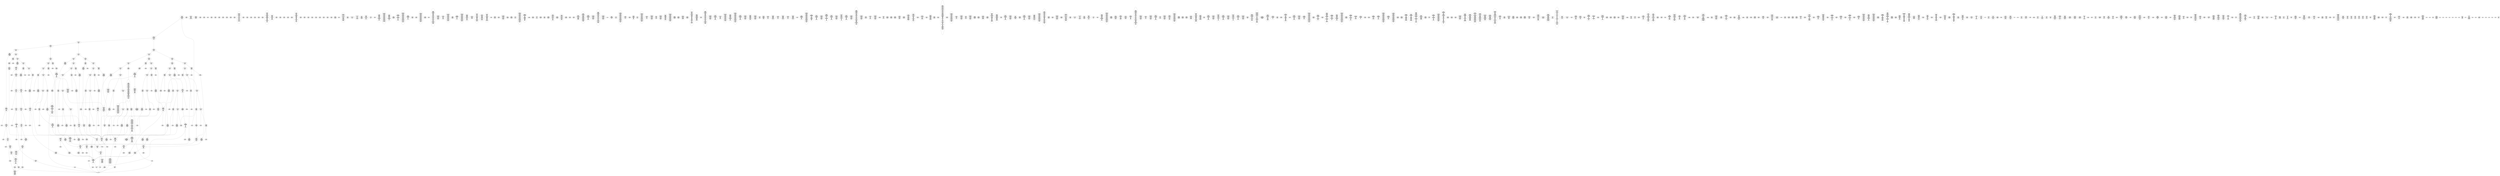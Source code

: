 /* Generated by GvGen v.1.0 (https://www.github.com/stricaud/gvgen) */

digraph G {
compound=true;
   node1 [label="[anywhere]"];
   node2 [label="# 0x0
PUSHX Data
PUSHX Data
MSTORE
PUSHX LogicData
CALLDATASIZE
LT
PUSHX Data
JUMPI
"];
   node3 [label="# 0xd
PUSHX Data
CALLDATALOAD
PUSHX BitData
SHR
PUSHX LogicData
GT
PUSHX Data
JUMPI
"];
   node4 [label="# 0x1e
PUSHX LogicData
GT
PUSHX Data
JUMPI
"];
   node5 [label="# 0x29
PUSHX LogicData
GT
PUSHX Data
JUMPI
"];
   node6 [label="# 0x34
PUSHX LogicData
EQ
PUSHX Data
JUMPI
"];
   node7 [label="# 0x3f
PUSHX LogicData
EQ
PUSHX Data
JUMPI
"];
   node8 [label="# 0x4a
PUSHX LogicData
EQ
PUSHX Data
JUMPI
"];
   node9 [label="# 0x55
PUSHX LogicData
EQ
PUSHX Data
JUMPI
"];
   node10 [label="# 0x60
PUSHX LogicData
EQ
PUSHX Data
JUMPI
"];
   node11 [label="# 0x6b
PUSHX LogicData
EQ
PUSHX Data
JUMPI
"];
   node12 [label="# 0x76
PUSHX Data
REVERT
"];
   node13 [label="# 0x7a
JUMPDEST
PUSHX LogicData
EQ
PUSHX Data
JUMPI
"];
   node14 [label="# 0x86
PUSHX LogicData
EQ
PUSHX Data
JUMPI
"];
   node15 [label="# 0x91
PUSHX LogicData
EQ
PUSHX Data
JUMPI
"];
   node16 [label="# 0x9c
PUSHX LogicData
EQ
PUSHX Data
JUMPI
"];
   node17 [label="# 0xa7
PUSHX LogicData
EQ
PUSHX Data
JUMPI
"];
   node18 [label="# 0xb2
PUSHX Data
REVERT
"];
   node19 [label="# 0xb6
JUMPDEST
PUSHX LogicData
GT
PUSHX Data
JUMPI
"];
   node20 [label="# 0xc2
PUSHX LogicData
EQ
PUSHX Data
JUMPI
"];
   node21 [label="# 0xcd
PUSHX LogicData
EQ
PUSHX Data
JUMPI
"];
   node22 [label="# 0xd8
PUSHX LogicData
EQ
PUSHX Data
JUMPI
"];
   node23 [label="# 0xe3
PUSHX LogicData
EQ
PUSHX Data
JUMPI
"];
   node24 [label="# 0xee
PUSHX LogicData
EQ
PUSHX Data
JUMPI
"];
   node25 [label="# 0xf9
PUSHX Data
REVERT
"];
   node26 [label="# 0xfd
JUMPDEST
PUSHX LogicData
EQ
PUSHX Data
JUMPI
"];
   node27 [label="# 0x109
PUSHX LogicData
EQ
PUSHX Data
JUMPI
"];
   node28 [label="# 0x114
PUSHX LogicData
EQ
PUSHX Data
JUMPI
"];
   node29 [label="# 0x11f
PUSHX LogicData
EQ
PUSHX Data
JUMPI
"];
   node30 [label="# 0x12a
PUSHX LogicData
EQ
PUSHX Data
JUMPI
"];
   node31 [label="# 0x135
PUSHX Data
REVERT
"];
   node32 [label="# 0x139
JUMPDEST
PUSHX LogicData
GT
PUSHX Data
JUMPI
"];
   node33 [label="# 0x145
PUSHX LogicData
GT
PUSHX Data
JUMPI
"];
   node34 [label="# 0x150
PUSHX LogicData
EQ
PUSHX Data
JUMPI
"];
   node35 [label="# 0x15b
PUSHX LogicData
EQ
PUSHX Data
JUMPI
"];
   node36 [label="# 0x166
PUSHX LogicData
EQ
PUSHX Data
JUMPI
"];
   node37 [label="# 0x171
PUSHX LogicData
EQ
PUSHX Data
JUMPI
"];
   node38 [label="# 0x17c
PUSHX LogicData
EQ
PUSHX Data
JUMPI
"];
   node39 [label="# 0x187
PUSHX Data
REVERT
"];
   node40 [label="# 0x18b
JUMPDEST
PUSHX LogicData
EQ
PUSHX Data
JUMPI
"];
   node41 [label="# 0x197
PUSHX LogicData
EQ
PUSHX Data
JUMPI
"];
   node42 [label="# 0x1a2
PUSHX LogicData
EQ
PUSHX Data
JUMPI
"];
   node43 [label="# 0x1ad
PUSHX LogicData
EQ
PUSHX Data
JUMPI
"];
   node44 [label="# 0x1b8
PUSHX LogicData
EQ
PUSHX Data
JUMPI
"];
   node45 [label="# 0x1c3
PUSHX Data
REVERT
"];
   node46 [label="# 0x1c7
JUMPDEST
PUSHX LogicData
GT
PUSHX Data
JUMPI
"];
   node47 [label="# 0x1d3
PUSHX LogicData
EQ
PUSHX Data
JUMPI
"];
   node48 [label="# 0x1de
PUSHX LogicData
EQ
PUSHX Data
JUMPI
"];
   node49 [label="# 0x1e9
PUSHX LogicData
EQ
PUSHX Data
JUMPI
"];
   node50 [label="# 0x1f4
PUSHX LogicData
EQ
PUSHX Data
JUMPI
"];
   node51 [label="# 0x1ff
PUSHX LogicData
EQ
PUSHX Data
JUMPI
"];
   node52 [label="# 0x20a
PUSHX Data
REVERT
"];
   node53 [label="# 0x20e
JUMPDEST
PUSHX LogicData
EQ
PUSHX Data
JUMPI
"];
   node54 [label="# 0x21a
PUSHX LogicData
EQ
PUSHX Data
JUMPI
"];
   node55 [label="# 0x225
PUSHX LogicData
EQ
PUSHX Data
JUMPI
"];
   node56 [label="# 0x230
PUSHX LogicData
EQ
PUSHX Data
JUMPI
"];
   node57 [label="# 0x23b
PUSHX LogicData
EQ
PUSHX Data
JUMPI
"];
   node58 [label="# 0x246
JUMPDEST
PUSHX Data
REVERT
"];
   node59 [label="# 0x24b
JUMPDEST
CALLVALUE
ISZERO
PUSHX Data
JUMPI
"];
   node60 [label="# 0x253
PUSHX Data
REVERT
"];
   node61 [label="# 0x257
JUMPDEST
PUSHX Data
PUSHX Data
CALLDATASIZE
PUSHX Data
PUSHX Data
JUMP
"];
   node62 [label="# 0x266
JUMPDEST
PUSHX Data
JUMP
"];
   node63 [label="# 0x26b
JUMPDEST
PUSHX MemData
MLOAD
ISZERO
ISZERO
MSTORE
PUSHX ArithData
ADD
"];
   node64 [label="# 0x277
JUMPDEST
PUSHX MemData
MLOAD
SUB
RETURN
"];
   node65 [label="# 0x280
JUMPDEST
CALLVALUE
ISZERO
PUSHX Data
JUMPI
"];
   node66 [label="# 0x288
PUSHX Data
REVERT
"];
   node67 [label="# 0x28c
JUMPDEST
PUSHX Data
PUSHX Data
JUMP
"];
   node68 [label="# 0x295
JUMPDEST
PUSHX MemData
MLOAD
PUSHX Data
PUSHX Data
JUMP
"];
   node69 [label="# 0x2a2
JUMPDEST
CALLVALUE
ISZERO
PUSHX Data
JUMPI
"];
   node70 [label="# 0x2aa
PUSHX Data
REVERT
"];
   node71 [label="# 0x2ae
JUMPDEST
PUSHX Data
PUSHX Data
CALLDATASIZE
PUSHX Data
PUSHX Data
JUMP
"];
   node72 [label="# 0x2bd
JUMPDEST
PUSHX Data
JUMP
"];
   node73 [label="# 0x2c2
JUMPDEST
PUSHX MemData
MLOAD
PUSHX ArithData
PUSHX BitData
PUSHX BitData
SHL
SUB
AND
MSTORE
PUSHX ArithData
ADD
PUSHX Data
JUMP
"];
   node74 [label="# 0x2da
JUMPDEST
CALLVALUE
ISZERO
PUSHX Data
JUMPI
"];
   node75 [label="# 0x2e2
PUSHX Data
REVERT
"];
   node76 [label="# 0x2e6
JUMPDEST
PUSHX Data
PUSHX Data
CALLDATASIZE
PUSHX Data
PUSHX Data
JUMP
"];
   node77 [label="# 0x2f5
JUMPDEST
PUSHX Data
JUMP
"];
   node78 [label="# 0x2fa
JUMPDEST
STOP
"];
   node79 [label="# 0x2fc
JUMPDEST
PUSHX Data
PUSHX Data
CALLDATASIZE
PUSHX Data
PUSHX Data
JUMP
"];
   node80 [label="# 0x30a
JUMPDEST
PUSHX Data
JUMP
"];
   node81 [label="# 0x30f
JUMPDEST
CALLVALUE
ISZERO
PUSHX Data
JUMPI
"];
   node82 [label="# 0x317
PUSHX Data
REVERT
"];
   node83 [label="# 0x31b
JUMPDEST
PUSHX StorData
SLOAD
"];
   node84 [label="# 0x320
JUMPDEST
PUSHX MemData
MLOAD
MSTORE
PUSHX ArithData
ADD
PUSHX Data
JUMP
"];
   node85 [label="# 0x32e
JUMPDEST
CALLVALUE
ISZERO
PUSHX Data
JUMPI
"];
   node86 [label="# 0x336
PUSHX Data
REVERT
"];
   node87 [label="# 0x33a
JUMPDEST
PUSHX Data
PUSHX Data
CALLDATASIZE
PUSHX Data
PUSHX Data
JUMP
"];
   node88 [label="# 0x349
JUMPDEST
PUSHX Data
JUMP
"];
   node89 [label="# 0x34e
JUMPDEST
CALLVALUE
ISZERO
PUSHX Data
JUMPI
"];
   node90 [label="# 0x356
PUSHX Data
REVERT
"];
   node91 [label="# 0x35a
JUMPDEST
PUSHX Data
PUSHX Data
CALLDATASIZE
PUSHX Data
PUSHX Data
JUMP
"];
   node92 [label="# 0x369
JUMPDEST
PUSHX Data
JUMP
"];
   node93 [label="# 0x36e
JUMPDEST
CALLVALUE
ISZERO
PUSHX Data
JUMPI
"];
   node94 [label="# 0x376
PUSHX Data
REVERT
"];
   node95 [label="# 0x37a
JUMPDEST
PUSHX Data
PUSHX StorData
SLOAD
JUMP
"];
   node96 [label="# 0x384
JUMPDEST
CALLVALUE
ISZERO
PUSHX Data
JUMPI
"];
   node97 [label="# 0x38c
PUSHX Data
REVERT
"];
   node98 [label="# 0x390
JUMPDEST
PUSHX Data
PUSHX Data
CALLDATASIZE
PUSHX Data
PUSHX Data
JUMP
"];
   node99 [label="# 0x39f
JUMPDEST
PUSHX Data
JUMP
"];
   node100 [label="# 0x3a4
JUMPDEST
CALLVALUE
ISZERO
PUSHX Data
JUMPI
"];
   node101 [label="# 0x3ac
PUSHX Data
REVERT
"];
   node102 [label="# 0x3b0
JUMPDEST
PUSHX Data
PUSHX Data
JUMP
"];
   node103 [label="# 0x3b9
JUMPDEST
CALLVALUE
ISZERO
PUSHX Data
JUMPI
"];
   node104 [label="# 0x3c1
PUSHX Data
REVERT
"];
   node105 [label="# 0x3c5
JUMPDEST
PUSHX Data
PUSHX Data
CALLDATASIZE
PUSHX Data
PUSHX Data
JUMP
"];
   node106 [label="# 0x3d4
JUMPDEST
PUSHX Data
JUMP
"];
   node107 [label="# 0x3d9
JUMPDEST
CALLVALUE
ISZERO
PUSHX Data
JUMPI
"];
   node108 [label="# 0x3e1
PUSHX Data
REVERT
"];
   node109 [label="# 0x3e5
JUMPDEST
PUSHX Data
PUSHX Data
CALLDATASIZE
PUSHX Data
PUSHX Data
JUMP
"];
   node110 [label="# 0x3f4
JUMPDEST
PUSHX Data
JUMP
"];
   node111 [label="# 0x3f9
JUMPDEST
CALLVALUE
ISZERO
PUSHX Data
JUMPI
"];
   node112 [label="# 0x401
PUSHX Data
REVERT
"];
   node113 [label="# 0x405
JUMPDEST
PUSHX Data
PUSHX Data
CALLDATASIZE
PUSHX Data
PUSHX Data
JUMP
"];
   node114 [label="# 0x414
JUMPDEST
PUSHX Data
JUMP
"];
   node115 [label="# 0x419
JUMPDEST
PUSHX MemData
MLOAD
PUSHX Data
MLOAD
MSTORE
PUSHX ArithData
ADD
MLOAD
ADD
MSTORE
PUSHX ArithData
ADD
MLOAD
ADD
MSTORE
PUSHX ArithData
ADD
MLOAD
ADD
MSTORE
PUSHX ArithData
ADD
JUMP
"];
   node116 [label="# 0x44c
JUMPDEST
CALLVALUE
ISZERO
PUSHX Data
JUMPI
"];
   node117 [label="# 0x454
PUSHX Data
REVERT
"];
   node118 [label="# 0x458
JUMPDEST
PUSHX Data
PUSHX Data
CALLDATASIZE
PUSHX Data
PUSHX Data
JUMP
"];
   node119 [label="# 0x467
JUMPDEST
PUSHX Data
JUMP
"];
   node120 [label="# 0x46c
JUMPDEST
PUSHX Data
PUSHX Data
JUMP
"];
   node121 [label="# 0x474
JUMPDEST
PUSHX Data
PUSHX Data
CALLDATASIZE
PUSHX Data
PUSHX Data
JUMP
"];
   node122 [label="# 0x482
JUMPDEST
PUSHX Data
JUMP
"];
   node123 [label="# 0x487
JUMPDEST
CALLVALUE
ISZERO
PUSHX Data
JUMPI
"];
   node124 [label="# 0x48f
PUSHX Data
REVERT
"];
   node125 [label="# 0x493
JUMPDEST
PUSHX Data
PUSHX Data
CALLDATASIZE
PUSHX Data
PUSHX Data
JUMP
"];
   node126 [label="# 0x4a2
JUMPDEST
PUSHX Data
JUMP
"];
   node127 [label="# 0x4a7
JUMPDEST
CALLVALUE
ISZERO
PUSHX Data
JUMPI
"];
   node128 [label="# 0x4af
PUSHX Data
REVERT
"];
   node129 [label="# 0x4b3
JUMPDEST
PUSHX Data
PUSHX Data
CALLDATASIZE
PUSHX Data
PUSHX Data
JUMP
"];
   node130 [label="# 0x4c2
JUMPDEST
PUSHX Data
JUMP
"];
   node131 [label="# 0x4c7
JUMPDEST
CALLVALUE
ISZERO
PUSHX Data
JUMPI
"];
   node132 [label="# 0x4cf
PUSHX Data
REVERT
"];
   node133 [label="# 0x4d3
JUMPDEST
PUSHX Data
PUSHX Data
CALLDATASIZE
PUSHX Data
PUSHX Data
JUMP
"];
   node134 [label="# 0x4e2
JUMPDEST
PUSHX Data
JUMP
"];
   node135 [label="# 0x4e7
JUMPDEST
CALLVALUE
ISZERO
PUSHX Data
JUMPI
"];
   node136 [label="# 0x4ef
PUSHX Data
REVERT
"];
   node137 [label="# 0x4f3
JUMPDEST
PUSHX Data
PUSHX Data
JUMP
"];
   node138 [label="# 0x4fc
JUMPDEST
CALLVALUE
ISZERO
PUSHX Data
JUMPI
"];
   node139 [label="# 0x504
PUSHX Data
REVERT
"];
   node140 [label="# 0x508
JUMPDEST
PUSHX Data
PUSHX Data
CALLDATASIZE
PUSHX Data
PUSHX Data
JUMP
"];
   node141 [label="# 0x517
JUMPDEST
PUSHX Data
JUMP
"];
   node142 [label="# 0x51c
JUMPDEST
CALLVALUE
ISZERO
PUSHX Data
JUMPI
"];
   node143 [label="# 0x524
PUSHX Data
REVERT
"];
   node144 [label="# 0x528
JUMPDEST
PUSHX Data
PUSHX Data
CALLDATASIZE
PUSHX Data
PUSHX Data
JUMP
"];
   node145 [label="# 0x537
JUMPDEST
PUSHX Data
MLOAD
ADD
MSTORE
PUSHX Data
MSTORE
PUSHX ArithData
ADD
MSTORE
PUSHX Data
MSTORE
PUSHX Data
PUSHX ArithData
MSTORE
PUSHX Data
SHA3
MLOAD
ADD
MSTORE
SLOAD
MSTORE
PUSHX ArithData
ADD
SLOAD
ADD
MSTORE
JUMP
"];
   node146 [label="# 0x575
JUMPDEST
PUSHX Data
MLOAD
MLOAD
MSTORE
PUSHX ArithData
ADD
MLOAD
ADD
MSTORE
ADD
PUSHX Data
JUMP
"];
   node147 [label="# 0x590
JUMPDEST
CALLVALUE
ISZERO
PUSHX Data
JUMPI
"];
   node148 [label="# 0x598
PUSHX Data
REVERT
"];
   node149 [label="# 0x59c
JUMPDEST
PUSHX Data
PUSHX Data
CALLDATASIZE
PUSHX Data
PUSHX Data
JUMP
"];
   node150 [label="# 0x5ab
JUMPDEST
PUSHX Data
JUMP
"];
   node151 [label="# 0x5b0
JUMPDEST
CALLVALUE
ISZERO
PUSHX Data
JUMPI
"];
   node152 [label="# 0x5b8
PUSHX Data
REVERT
"];
   node153 [label="# 0x5bc
JUMPDEST
PUSHX StorData
SLOAD
PUSHX ArithData
PUSHX BitData
PUSHX BitData
SHL
SUB
AND
PUSHX Data
JUMP
"];
   node154 [label="# 0x5ce
JUMPDEST
PUSHX Data
PUSHX Data
CALLDATASIZE
PUSHX Data
PUSHX Data
JUMP
"];
   node155 [label="# 0x5dc
JUMPDEST
PUSHX Data
JUMP
"];
   node156 [label="# 0x5e1
JUMPDEST
CALLVALUE
ISZERO
PUSHX Data
JUMPI
"];
   node157 [label="# 0x5e9
PUSHX Data
REVERT
"];
   node158 [label="# 0x5ed
JUMPDEST
PUSHX Data
PUSHX Data
JUMP
"];
   node159 [label="# 0x5f6
JUMPDEST
PUSHX Data
PUSHX Data
CALLDATASIZE
PUSHX Data
PUSHX Data
JUMP
"];
   node160 [label="# 0x604
JUMPDEST
PUSHX Data
JUMP
"];
   node161 [label="# 0x609
JUMPDEST
CALLVALUE
ISZERO
PUSHX Data
JUMPI
"];
   node162 [label="# 0x611
PUSHX Data
REVERT
"];
   node163 [label="# 0x615
JUMPDEST
PUSHX Data
PUSHX Data
CALLDATASIZE
PUSHX Data
PUSHX Data
JUMP
"];
   node164 [label="# 0x624
JUMPDEST
PUSHX Data
JUMP
"];
   node165 [label="# 0x629
JUMPDEST
CALLVALUE
ISZERO
PUSHX Data
JUMPI
"];
   node166 [label="# 0x631
PUSHX Data
REVERT
"];
   node167 [label="# 0x635
JUMPDEST
PUSHX Data
PUSHX Data
CALLDATASIZE
PUSHX Data
PUSHX Data
JUMP
"];
   node168 [label="# 0x644
JUMPDEST
PUSHX Data
JUMP
"];
   node169 [label="# 0x649
JUMPDEST
CALLVALUE
ISZERO
PUSHX Data
JUMPI
"];
   node170 [label="# 0x651
PUSHX Data
REVERT
"];
   node171 [label="# 0x655
JUMPDEST
PUSHX Data
PUSHX Data
CALLDATASIZE
PUSHX Data
PUSHX Data
JUMP
"];
   node172 [label="# 0x664
JUMPDEST
PUSHX Data
MLOAD
ADD
MSTORE
PUSHX Data
MSTORE
PUSHX ArithData
ADD
MSTORE
MSTORE
PUSHX Data
MSTORE
SHA3
MLOAD
ADD
MSTORE
SLOAD
MSTORE
PUSHX ArithData
ADD
SLOAD
ADD
MSTORE
TIMESTAMP
LT
JUMP
"];
   node173 [label="# 0x69f
JUMPDEST
CALLVALUE
ISZERO
PUSHX Data
JUMPI
"];
   node174 [label="# 0x6a7
PUSHX Data
REVERT
"];
   node175 [label="# 0x6ab
JUMPDEST
PUSHX Data
PUSHX Data
CALLDATASIZE
PUSHX Data
PUSHX Data
JUMP
"];
   node176 [label="# 0x6ba
JUMPDEST
PUSHX Data
JUMP
"];
   node177 [label="# 0x6bf
JUMPDEST
CALLVALUE
ISZERO
PUSHX Data
JUMPI
"];
   node178 [label="# 0x6c7
PUSHX Data
REVERT
"];
   node179 [label="# 0x6cb
JUMPDEST
PUSHX Data
PUSHX Data
CALLDATASIZE
PUSHX Data
PUSHX Data
JUMP
"];
   node180 [label="# 0x6da
JUMPDEST
PUSHX Data
JUMP
"];
   node181 [label="# 0x6df
JUMPDEST
CALLVALUE
ISZERO
PUSHX Data
JUMPI
"];
   node182 [label="# 0x6e7
PUSHX Data
REVERT
"];
   node183 [label="# 0x6eb
JUMPDEST
PUSHX Data
PUSHX Data
JUMP
"];
   node184 [label="# 0x6f4
JUMPDEST
CALLVALUE
ISZERO
PUSHX Data
JUMPI
"];
   node185 [label="# 0x6fc
PUSHX Data
REVERT
"];
   node186 [label="# 0x700
JUMPDEST
PUSHX Data
PUSHX Data
CALLDATASIZE
PUSHX Data
PUSHX Data
JUMP
"];
   node187 [label="# 0x70f
JUMPDEST
PUSHX Data
JUMP
"];
   node188 [label="# 0x714
JUMPDEST
PUSHX Data
PUSHX Data
CALLDATASIZE
PUSHX Data
PUSHX Data
JUMP
"];
   node189 [label="# 0x722
JUMPDEST
PUSHX Data
JUMP
"];
   node190 [label="# 0x727
JUMPDEST
CALLVALUE
ISZERO
PUSHX Data
JUMPI
"];
   node191 [label="# 0x72f
PUSHX Data
REVERT
"];
   node192 [label="# 0x733
JUMPDEST
PUSHX Data
PUSHX Data
CALLDATASIZE
PUSHX Data
PUSHX Data
JUMP
"];
   node193 [label="# 0x742
JUMPDEST
PUSHX Data
JUMP
"];
   node194 [label="# 0x747
JUMPDEST
CALLVALUE
ISZERO
PUSHX Data
JUMPI
"];
   node195 [label="# 0x74f
PUSHX Data
REVERT
"];
   node196 [label="# 0x753
JUMPDEST
PUSHX Data
PUSHX Data
CALLDATASIZE
PUSHX Data
PUSHX Data
JUMP
"];
   node197 [label="# 0x762
JUMPDEST
PUSHX Data
JUMP
"];
   node198 [label="# 0x767
JUMPDEST
CALLVALUE
ISZERO
PUSHX Data
JUMPI
"];
   node199 [label="# 0x76f
PUSHX Data
REVERT
"];
   node200 [label="# 0x773
JUMPDEST
PUSHX Data
PUSHX Data
CALLDATASIZE
PUSHX Data
PUSHX Data
JUMP
"];
   node201 [label="# 0x782
JUMPDEST
PUSHX Data
JUMP
"];
   node202 [label="# 0x787
JUMPDEST
CALLVALUE
ISZERO
PUSHX Data
JUMPI
"];
   node203 [label="# 0x78f
PUSHX Data
REVERT
"];
   node204 [label="# 0x793
JUMPDEST
PUSHX Data
PUSHX Data
CALLDATASIZE
PUSHX Data
PUSHX Data
JUMP
"];
   node205 [label="# 0x7a2
JUMPDEST
PUSHX Data
JUMP
"];
   node206 [label="# 0x7a7
JUMPDEST
CALLVALUE
ISZERO
PUSHX Data
JUMPI
"];
   node207 [label="# 0x7af
PUSHX Data
REVERT
"];
   node208 [label="# 0x7b3
JUMPDEST
PUSHX Data
PUSHX Data
CALLDATASIZE
PUSHX Data
PUSHX Data
JUMP
"];
   node209 [label="# 0x7c2
JUMPDEST
PUSHX Data
JUMP
"];
   node210 [label="# 0x7c7
JUMPDEST
PUSHX Data
PUSHX Data
PUSHX Data
JUMP
"];
   node211 [label="# 0x7d2
JUMPDEST
JUMP
"];
   node212 [label="# 0x7d8
JUMPDEST
PUSHX Data
PUSHX StorData
SLOAD
PUSHX Data
PUSHX Data
JUMP
"];
   node213 [label="# 0x7e7
JUMPDEST
PUSHX ArithData
ADD
PUSHX ArithData
DIV
MUL
PUSHX ArithData
ADD
PUSHX MemData
MLOAD
ADD
PUSHX Data
MSTORE
MSTORE
PUSHX ArithData
ADD
SLOAD
PUSHX Data
PUSHX Data
JUMP
"];
   node214 [label="# 0x813
JUMPDEST
ISZERO
PUSHX Data
JUMPI
"];
   node215 [label="# 0x81a
PUSHX LogicData
LT
PUSHX Data
JUMPI
"];
   node216 [label="# 0x822
PUSHX ArithData
SLOAD
DIV
MUL
MSTORE
PUSHX ArithData
ADD
PUSHX Data
JUMP
"];
   node217 [label="# 0x835
JUMPDEST
ADD
PUSHX Data
MSTORE
PUSHX Data
PUSHX Data
SHA3
"];
   node218 [label="# 0x843
JUMPDEST
SLOAD
MSTORE
PUSHX ArithData
ADD
PUSHX ArithData
ADD
GT
PUSHX Data
JUMPI
"];
   node219 [label="# 0x857
SUB
PUSHX BitData
AND
ADD
"];
   node220 [label="# 0x860
JUMPDEST
JUMP
"];
   node221 [label="# 0x86a
JUMPDEST
PUSHX Data
MSTORE
PUSHX Data
PUSHX Data
MSTORE
PUSHX Data
SHA3
SLOAD
PUSHX ArithData
PUSHX BitData
PUSHX BitData
SHL
SUB
AND
PUSHX Data
JUMPI
"];
   node222 [label="# 0x887
PUSHX MemData
MLOAD
PUSHX BitData
PUSHX BitData
SHL
MSTORE
PUSHX Data
PUSHX ArithData
ADD
MSTORE
PUSHX Data
PUSHX ArithData
ADD
MSTORE
PUSHX Data
PUSHX ArithData
ADD
MSTORE
PUSHX BitData
PUSHX BitData
SHL
PUSHX ArithData
ADD
MSTORE
PUSHX ArithData
ADD
"];
   node223 [label="# 0x8df
JUMPDEST
PUSHX MemData
MLOAD
SUB
REVERT
"];
   node224 [label="# 0x8e8
JUMPDEST
PUSHX Data
MSTORE
PUSHX Data
PUSHX Data
MSTORE
PUSHX Data
SHA3
SLOAD
PUSHX ArithData
PUSHX BitData
PUSHX BitData
SHL
SUB
AND
JUMP
"];
   node225 [label="# 0x904
JUMPDEST
PUSHX Data
PUSHX Data
PUSHX Data
JUMP
"];
   node226 [label="# 0x90f
JUMPDEST
PUSHX ArithData
PUSHX BitData
PUSHX BitData
SHL
SUB
AND
PUSHX ArithData
PUSHX BitData
PUSHX BitData
SHL
SUB
AND
EQ
ISZERO
PUSHX Data
JUMPI
"];
   node227 [label="# 0x92c
PUSHX MemData
MLOAD
PUSHX BitData
PUSHX BitData
SHL
MSTORE
PUSHX Data
PUSHX ArithData
ADD
MSTORE
PUSHX Data
PUSHX ArithData
ADD
MSTORE
PUSHX Data
PUSHX ArithData
ADD
MSTORE
PUSHX BitData
PUSHX BitData
SHL
PUSHX ArithData
ADD
MSTORE
PUSHX ArithData
ADD
PUSHX Data
JUMP
"];
   node228 [label="# 0x97d
JUMPDEST
CALLER
PUSHX ArithData
PUSHX BitData
PUSHX BitData
SHL
SUB
AND
EQ
PUSHX Data
JUMPI
"];
   node229 [label="# 0x98f
PUSHX Data
CALLER
PUSHX Data
JUMP
"];
   node230 [label="# 0x999
JUMPDEST
PUSHX Data
JUMPI
"];
   node231 [label="# 0x99e
PUSHX MemData
MLOAD
PUSHX BitData
PUSHX BitData
SHL
MSTORE
PUSHX Data
PUSHX ArithData
ADD
MSTORE
PUSHX Data
PUSHX ArithData
ADD
MSTORE
PUSHX Data
PUSHX ArithData
ADD
MSTORE
PUSHX Data
PUSHX ArithData
ADD
MSTORE
PUSHX ArithData
ADD
PUSHX Data
JUMP
"];
   node232 [label="# 0xa0b
JUMPDEST
PUSHX Data
PUSHX Data
JUMP
"];
   node233 [label="# 0xa15
JUMPDEST
JUMP
"];
   node234 [label="# 0xa1a
JUMPDEST
PUSHX Data
MSTORE
PUSHX Data
PUSHX ArithData
MSTORE
PUSHX Data
SHA3
SLOAD
MSTORE
PUSHX Data
MSTORE
SHA3
MLOAD
PUSHX ArithData
ADD
MSTORE
SLOAD
MSTORE
PUSHX ArithData
ADD
SLOAD
ADD
MSTORE
PUSHX ArithData
ADD
SLOAD
ADD
MSTORE
PUSHX ArithData
ADD
SLOAD
PUSHX ArithData
ADD
MSTORE
PUSHX Data
JUMPI
"];
   node235 [label="# 0xa68
PUSHX MemData
MLOAD
PUSHX BitData
PUSHX BitData
SHL
MSTORE
PUSHX ArithData
ADD
PUSHX Data
PUSHX Data
JUMP
"];
   node236 [label="# 0xa7f
JUMPDEST
PUSHX ArithData
ADD
MLOAD
CALLVALUE
LT
ISZERO
PUSHX Data
JUMPI
"];
   node237 [label="# 0xa8c
PUSHX MemData
MLOAD
PUSHX BitData
PUSHX BitData
SHL
MSTORE
PUSHX Data
PUSHX ArithData
ADD
MSTORE
PUSHX ArithData
ADD
MSTORE
PUSHX Data
PUSHX ArithData
ADD
MSTORE
PUSHX ArithData
ADD
PUSHX Data
JUMP
"];
   node238 [label="# 0xad3
JUMPDEST
CALLER
PUSHX Data
PUSHX Data
JUMP
"];
   node239 [label="# 0xadd
JUMPDEST
PUSHX ArithData
PUSHX BitData
PUSHX BitData
SHL
SUB
AND
EQ
PUSHX Data
JUMPI
"];
   node240 [label="# 0xaec
PUSHX MemData
MLOAD
PUSHX BitData
PUSHX BitData
SHL
MSTORE
PUSHX Data
PUSHX ArithData
ADD
MSTORE
PUSHX Data
PUSHX ArithData
ADD
MSTORE
PUSHX Data
PUSHX ArithData
ADD
MSTORE
PUSHX ArithData
ADD
PUSHX Data
JUMP
"];
   node241 [label="# 0xb33
JUMPDEST
PUSHX Data
MSTORE
PUSHX Data
PUSHX Data
MSTORE
PUSHX Data
SHA3
PUSHX ArithData
ADD
SLOAD
TIMESTAMP
GT
ISZERO
PUSHX Data
JUMPI
"];
   node242 [label="# 0xb4f
PUSHX Data
PUSHX ArithData
ADD
MLOAD
PUSHX Data
PUSHX Data
JUMP
"];
   node243 [label="# 0xb60
JUMPDEST
PUSHX Data
MLOAD
ADD
MSTORE
MSTORE
PUSHX ArithData
ADD
MSTORE
PUSHX Data
MSTORE
PUSHX Data
MSTORE
SHA3
MLOAD
SSTORE
MLOAD
PUSHX ArithData
ADD
SSTORE
PUSHX Data
JUMP
"];
   node244 [label="# 0xb94
JUMPDEST
PUSHX ArithData
ADD
MLOAD
PUSHX Data
MSTORE
PUSHX Data
PUSHX Data
MSTORE
SHA3
PUSHX ArithData
ADD
SLOAD
PUSHX Data
PUSHX Data
JUMP
"];
   node245 [label="# 0xbb5
JUMPDEST
PUSHX Data
MLOAD
ADD
MSTORE
MSTORE
PUSHX ArithData
ADD
MSTORE
PUSHX Data
MSTORE
PUSHX Data
MSTORE
SHA3
MLOAD
SSTORE
MLOAD
PUSHX ArithData
ADD
SSTORE
"];
   node246 [label="# 0xbe5
JUMPDEST
JUMP
"];
   node247 [label="# 0xbeb
JUMPDEST
PUSHX Data
CALLER
PUSHX Data
JUMP
"];
   node248 [label="# 0xbf5
JUMPDEST
PUSHX Data
JUMPI
"];
   node249 [label="# 0xbfa
PUSHX MemData
MLOAD
PUSHX BitData
PUSHX BitData
SHL
MSTORE
PUSHX ArithData
ADD
PUSHX Data
PUSHX Data
JUMP
"];
   node250 [label="# 0xc11
JUMPDEST
PUSHX Data
PUSHX Data
JUMP
"];
   node251 [label="# 0xc1c
JUMPDEST
PUSHX StorData
SLOAD
PUSHX MemData
MLOAD
PUSHX BitData
PUSHX BitData
SHL
MSTORE
PUSHX ArithData
PUSHX BitData
PUSHX BitData
SHL
SUB
AND
PUSHX ArithData
ADD
MSTORE
PUSHX Data
PUSHX ArithData
ADD
MSTORE
AND
PUSHX Data
PUSHX ArithData
ADD
PUSHX Data
PUSHX MemData
MLOAD
SUB
GAS
STATICCALL
ISZERO
ISZERO
PUSHX Data
JUMPI
"];
   node252 [label="# 0xc63
RETURNDATASIZE
PUSHX Data
RETURNDATACOPY
RETURNDATASIZE
PUSHX Data
REVERT
"];
   node253 [label="# 0xc6c
JUMPDEST
PUSHX MemData
MLOAD
RETURNDATASIZE
PUSHX BitData
NOT
PUSHX ArithData
ADD
AND
ADD
PUSHX Data
MSTORE
ADD
PUSHX Data
PUSHX Data
JUMP
"];
   node254 [label="# 0xc90
JUMPDEST
PUSHX Data
PUSHX Data
PUSHX Data
JUMP
"];
   node255 [label="# 0xc9b
JUMPDEST
LT
PUSHX Data
JUMPI
"];
   node256 [label="# 0xca2
PUSHX MemData
MLOAD
PUSHX BitData
PUSHX BitData
SHL
MSTORE
PUSHX Data
PUSHX ArithData
ADD
MSTORE
PUSHX Data
PUSHX ArithData
ADD
MSTORE
PUSHX Data
PUSHX ArithData
ADD
MSTORE
PUSHX BitData
PUSHX BitData
SHL
PUSHX ArithData
ADD
MSTORE
PUSHX ArithData
ADD
PUSHX Data
JUMP
"];
   node257 [label="# 0xcfd
JUMPDEST
PUSHX ArithData
PUSHX BitData
PUSHX BitData
SHL
SUB
AND
PUSHX Data
MSTORE
PUSHX Data
PUSHX Data
MSTORE
PUSHX Data
SHA3
MSTORE
MSTORE
SHA3
SLOAD
JUMP
"];
   node258 [label="# 0xd26
JUMPDEST
PUSHX StorData
SLOAD
PUSHX ArithData
PUSHX BitData
PUSHX BitData
SHL
SUB
AND
CALLER
EQ
PUSHX Data
JUMPI
"];
   node259 [label="# 0xd39
PUSHX MemData
MLOAD
PUSHX BitData
PUSHX BitData
SHL
MSTORE
PUSHX ArithData
ADD
PUSHX Data
PUSHX Data
JUMP
"];
   node260 [label="# 0xd50
JUMPDEST
PUSHX MemData
MLOAD
SELFBALANCE
CALLER
ISZERO
PUSHX ArithData
MUL
PUSHX Data
CALL
ISZERO
ISZERO
PUSHX Data
JUMPI
"];
   node261 [label="# 0xd76
RETURNDATASIZE
PUSHX Data
RETURNDATACOPY
RETURNDATASIZE
PUSHX Data
REVERT
"];
   node262 [label="# 0xd7f
JUMPDEST
JUMP
"];
   node263 [label="# 0xd83
JUMPDEST
PUSHX Data
"];
   node264 [label="# 0xd87
JUMPDEST
PUSHX Data
PUSHX Data
JUMP
"];
   node265 [label="# 0xd90
JUMPDEST
LT
ISZERO
PUSHX Data
JUMPI
"];
   node266 [label="# 0xd98
PUSHX Data
PUSHX Data
PUSHX Data
JUMP
"];
   node267 [label="# 0xda4
JUMPDEST
ISZERO
PUSHX Data
JUMPI
"];
   node268 [label="# 0xdaa
PUSHX Data
PUSHX Data
PUSHX Data
PUSHX Data
JUMP
"];
   node269 [label="# 0xdb8
JUMPDEST
MSTORE
PUSHX ArithData
ADD
MSTORE
PUSHX ArithData
ADD
PUSHX Data
SHA3
PUSHX ArithData
ADD
SLOAD
EQ
ISZERO
PUSHX Data
JUMPI
"];
   node270 [label="# 0xdd1
PUSHX Data
PUSHX Data
PUSHX Data
PUSHX Data
JUMP
"];
   node271 [label="# 0xdde
JUMPDEST
MSTORE
PUSHX ArithData
ADD
MSTORE
PUSHX ArithData
ADD
PUSHX Data
SHA3
PUSHX ArithData
ADD
SLOAD
PUSHX Data
JUMP
"];
   node272 [label="# 0xdf8
JUMPDEST
PUSHX Data
PUSHX Data
JUMP
"];
   node273 [label="# 0xe02
JUMPDEST
PUSHX Data
JUMP
"];
   node274 [label="# 0xe0a
JUMPDEST
PUSHX Data
JUMP
"];
   node275 [label="# 0xe14
JUMPDEST
PUSHX Data
PUSHX MemData
MLOAD
PUSHX ArithData
ADD
PUSHX Data
MSTORE
PUSHX Data
MSTORE
PUSHX Data
JUMP
"];
   node276 [label="# 0xe2f
JUMPDEST
PUSHX Data
PUSHX MemData
MLOAD
PUSHX ArithData
ADD
PUSHX Data
MSTORE
PUSHX Data
MSTORE
PUSHX ArithData
ADD
PUSHX Data
MSTORE
PUSHX ArithData
ADD
PUSHX Data
MSTORE
PUSHX ArithData
ADD
PUSHX Data
MSTORE
JUMP
"];
   node277 [label="# 0xe5a
JUMPDEST
PUSHX StorData
SLOAD
PUSHX ArithData
PUSHX BitData
PUSHX BitData
SHL
SUB
AND
CALLER
EQ
PUSHX Data
JUMPI
"];
   node278 [label="# 0xe6d
PUSHX MemData
MLOAD
PUSHX BitData
PUSHX BitData
SHL
MSTORE
PUSHX ArithData
ADD
PUSHX Data
PUSHX Data
JUMP
"];
   node279 [label="# 0xe84
JUMPDEST
PUSHX Data
MSTORE
PUSHX Data
PUSHX ArithData
MSTORE
PUSHX Data
SHA3
MLOAD
PUSHX ArithData
ADD
MSTORE
SLOAD
MSTORE
PUSHX ArithData
ADD
SLOAD
ADD
MSTORE
PUSHX ArithData
ADD
SLOAD
ADD
MSTORE
PUSHX ArithData
ADD
SLOAD
PUSHX ArithData
ADD
MSTORE
PUSHX Data
JUMPI
"];
   node280 [label="# 0xec8
PUSHX MemData
MLOAD
PUSHX BitData
PUSHX BitData
SHL
MSTORE
PUSHX ArithData
ADD
PUSHX Data
PUSHX Data
JUMP
"];
   node281 [label="# 0xedf
JUMPDEST
"];
   node282 [label="# 0xee2
JUMPDEST
JUMP
"];
   node283 [label="# 0xee7
JUMPDEST
PUSHX Data
PUSHX Data
PUSHX StorData
SLOAD
JUMP
"];
   node284 [label="# 0xef2
JUMPDEST
LT
PUSHX Data
JUMPI
"];
   node285 [label="# 0xef9
PUSHX MemData
MLOAD
PUSHX BitData
PUSHX BitData
SHL
MSTORE
PUSHX Data
PUSHX ArithData
ADD
MSTORE
PUSHX Data
PUSHX ArithData
ADD
MSTORE
PUSHX Data
PUSHX ArithData
ADD
MSTORE
PUSHX BitData
PUSHX BitData
SHL
PUSHX ArithData
ADD
MSTORE
PUSHX ArithData
ADD
PUSHX Data
JUMP
"];
   node286 [label="# 0xf55
JUMPDEST
PUSHX StorData
SLOAD
LT
PUSHX Data
JUMPI
"];
   node287 [label="# 0xf61
PUSHX Data
PUSHX Data
JUMP
"];
   node288 [label="# 0xf68
JUMPDEST
PUSHX Data
MSTORE
PUSHX Data
PUSHX Data
SHA3
ADD
SLOAD
JUMP
"];
   node289 [label="# 0xf7a
JUMPDEST
PUSHX Data
MLOAD
PUSHX ArithData
ADD
MSTORE
PUSHX StorData
SLOAD
MSTORE
PUSHX StorData
SLOAD
PUSHX ArithData
ADD
MSTORE
PUSHX StorData
SLOAD
ADD
MSTORE
PUSHX StorData
SLOAD
PUSHX ArithData
ADD
MSTORE
PUSHX Data
PUSHX Data
MSTORE
PUSHX Data
MSTORE
PUSHX MemData
MLOAD
PUSHX Data
PUSHX Data
CODECOPY
MLOAD
MSTORE
SLOAD
PUSHX StorData
SLOAD
PUSHX BitData
PUSHX BitData
SHL
DIV
PUSHX BitData
AND
PUSHX Data
JUMPI
"];
   node290 [label="# 0x104f
PUSHX MemData
MLOAD
PUSHX BitData
PUSHX BitData
SHL
MSTORE
PUSHX Data
PUSHX ArithData
ADD
MSTORE
PUSHX Data
PUSHX ArithData
ADD
MSTORE
PUSHX BitData
PUSHX BitData
SHL
PUSHX ArithData
ADD
MSTORE
PUSHX ArithData
ADD
PUSHX Data
JUMP
"];
   node291 [label="# 0x1087
JUMPDEST
PUSHX Data
PUSHX Data
CALLER
PUSHX Data
JUMP
"];
   node292 [label="# 0x1092
JUMPDEST
GT
PUSHX Data
JUMPI
"];
   node293 [label="# 0x1098
PUSHX MemData
MLOAD
PUSHX BitData
PUSHX BitData
SHL
MSTORE
PUSHX Data
PUSHX ArithData
ADD
MSTORE
PUSHX Data
PUSHX ArithData
ADD
MSTORE
PUSHX BitData
PUSHX BitData
SHL
PUSHX ArithData
ADD
MSTORE
PUSHX ArithData
ADD
PUSHX Data
JUMP
"];
   node294 [label="# 0x10cf
JUMPDEST
PUSHX ArithData
ADD
MLOAD
GT
PUSHX Data
JUMPI
"];
   node295 [label="# 0x10db
PUSHX MemData
MLOAD
PUSHX BitData
PUSHX BitData
SHL
MSTORE
PUSHX ArithData
ADD
PUSHX Data
PUSHX Data
JUMP
"];
   node296 [label="# 0x10f2
JUMPDEST
MLOAD
CALLVALUE
LT
ISZERO
PUSHX Data
JUMPI
"];
   node297 [label="# 0x10fc
PUSHX MemData
MLOAD
PUSHX BitData
PUSHX BitData
SHL
MSTORE
PUSHX ArithData
ADD
PUSHX Data
PUSHX Data
JUMP
"];
   node298 [label="# 0x1113
JUMPDEST
CALLER
PUSHX Data
MSTORE
PUSHX Data
PUSHX Data
MSTORE
PUSHX Data
SHA3
SLOAD
PUSHX BitData
AND
ISZERO
PUSHX Data
JUMPI
"];
   node299 [label="# 0x112c
PUSHX MemData
MLOAD
PUSHX BitData
PUSHX BitData
SHL
MSTORE
PUSHX Data
PUSHX ArithData
ADD
MSTORE
PUSHX Data
PUSHX ArithData
ADD
MSTORE
PUSHX Data
PUSHX ArithData
ADD
MSTORE
PUSHX ArithData
ADD
PUSHX Data
JUMP
"];
   node300 [label="# 0x1173
JUMPDEST
PUSHX Data
PUSHX Data
PUSHX Data
PUSHX Data
JUMP
"];
   node301 [label="# 0x1183
JUMPDEST
PUSHX Data
PUSHX Data
PUSHX Data
JUMP
"];
   node302 [label="# 0x118e
JUMPDEST
PUSHX Data
PUSHX ArithData
ADD
MLOAD
PUSHX Data
PUSHX Data
PUSHX Data
JUMP
"];
   node303 [label="# 0x11a3
JUMPDEST
PUSHX Data
TIMESTAMP
PUSHX Data
JUMP
"];
   node304 [label="# 0x11ad
JUMPDEST
PUSHX Data
MLOAD
ADD
MSTORE
PUSHX Data
MSTORE
PUSHX ArithData
ADD
MSTORE
PUSHX Data
MSTORE
PUSHX Data
MSTORE
SHA3
MLOAD
SSTORE
MLOAD
ADD
SSTORE
CALLER
MSTORE
PUSHX Data
MSTORE
SHA3
SLOAD
PUSHX BitData
NOT
AND
OR
SSTORE
PUSHX Data
PUSHX Data
JUMP
"];
   node305 [label="# 0x1201
JUMPDEST
PUSHX Data
PUSHX Data
MSTORE
PUSHX Data
PUSHX Data
MSTORE
PUSHX MemData
MLOAD
PUSHX Data
PUSHX Data
CODECOPY
MLOAD
MSTORE
SLOAD
PUSHX Data
PUSHX Data
JUMP
"];
   node306 [label="# 0x122c
JUMPDEST
SSTORE
JUMP
"];
   node307 [label="# 0x1238
JUMPDEST
PUSHX Data
MSTORE
PUSHX Data
PUSHX ArithData
MSTORE
PUSHX Data
SHA3
SLOAD
MSTORE
PUSHX Data
MSTORE
SHA3
MLOAD
PUSHX ArithData
ADD
MSTORE
SLOAD
MSTORE
PUSHX ArithData
ADD
SLOAD
ADD
MSTORE
PUSHX ArithData
ADD
SLOAD
ADD
MSTORE
PUSHX ArithData
ADD
SLOAD
PUSHX ArithData
ADD
MSTORE
PUSHX Data
JUMPI
"];
   node308 [label="# 0x1286
PUSHX MemData
MLOAD
PUSHX BitData
PUSHX BitData
SHL
MSTORE
PUSHX ArithData
ADD
PUSHX Data
PUSHX Data
JUMP
"];
   node309 [label="# 0x129d
JUMPDEST
PUSHX StorData
SLOAD
PUSHX ArithData
PUSHX BitData
PUSHX BitData
SHL
SUB
AND
CALLER
EQ
PUSHX Data
JUMPI
"];
   node310 [label="# 0x12b0
PUSHX ArithData
ADD
MLOAD
CALLVALUE
LT
ISZERO
PUSHX Data
JUMPI
"];
   node311 [label="# 0x12bc
PUSHX MemData
MLOAD
PUSHX BitData
PUSHX BitData
SHL
MSTORE
PUSHX Data
PUSHX ArithData
ADD
MSTORE
PUSHX ArithData
ADD
MSTORE
PUSHX Data
PUSHX ArithData
ADD
MSTORE
PUSHX ArithData
ADD
PUSHX Data
JUMP
"];
   node312 [label="# 0x1303
JUMPDEST
PUSHX Data
MSTORE
PUSHX Data
PUSHX Data
MSTORE
PUSHX Data
SHA3
SLOAD
PUSHX ArithData
PUSHX BitData
PUSHX BitData
SHL
SUB
AND
PUSHX Data
JUMPI
"];
   node313 [label="# 0x1321
PUSHX MemData
MLOAD
PUSHX BitData
PUSHX BitData
SHL
MSTORE
PUSHX Data
PUSHX ArithData
ADD
MSTORE
PUSHX Data
PUSHX ArithData
ADD
MSTORE
PUSHX Data
PUSHX ArithData
ADD
MSTORE
PUSHX BitData
PUSHX BitData
SHL
PUSHX ArithData
ADD
MSTORE
PUSHX ArithData
ADD
PUSHX Data
JUMP
"];
   node314 [label="# 0x137a
JUMPDEST
PUSHX StorData
SLOAD
PUSHX ArithData
PUSHX BitData
PUSHX BitData
SHL
SUB
AND
CALLER
EQ
PUSHX Data
JUMPI
"];
   node315 [label="# 0x138d
PUSHX MemData
MLOAD
PUSHX BitData
PUSHX BitData
SHL
MSTORE
PUSHX ArithData
ADD
PUSHX Data
PUSHX Data
JUMP
"];
   node316 [label="# 0x13a4
JUMPDEST
PUSHX Data
MSTORE
PUSHX Data
PUSHX Data
MSTORE
PUSHX Data
SHA3
PUSHX ArithData
ADD
SLOAD
PUSHX Data
JUMPI
"];
   node317 [label="# 0x13bc
PUSHX MemData
MLOAD
PUSHX BitData
PUSHX BitData
SHL
MSTORE
PUSHX ArithData
ADD
PUSHX Data
PUSHX Data
JUMP
"];
   node318 [label="# 0x13d3
JUMPDEST
SLOAD
EQ
PUSHX Data
JUMPI
"];
   node319 [label="# 0x13dc
PUSHX Data
MSTORE
PUSHX Data
PUSHX Data
MSTORE
PUSHX Data
SHA3
SSTORE
"];
   node320 [label="# 0x13ed
JUMPDEST
PUSHX ArithData
ADD
SLOAD
EQ
PUSHX Data
JUMPI
"];
   node321 [label="# 0x13f9
PUSHX Data
MSTORE
PUSHX Data
PUSHX Data
MSTORE
PUSHX Data
SHA3
PUSHX ArithData
ADD
SSTORE
"];
   node322 [label="# 0x140d
JUMPDEST
PUSHX ArithData
ADD
SLOAD
EQ
PUSHX Data
JUMPI
"];
   node323 [label="# 0x1419
PUSHX Data
MSTORE
PUSHX Data
PUSHX Data
MSTORE
PUSHX Data
SHA3
PUSHX ArithData
ADD
SSTORE
"];
   node324 [label="# 0x142d
JUMPDEST
PUSHX ArithData
ADD
SLOAD
EQ
PUSHX Data
JUMPI
"];
   node325 [label="# 0x1439
PUSHX Data
MSTORE
PUSHX Data
PUSHX Data
MSTORE
PUSHX Data
SHA3
PUSHX ArithData
ADD
SSTORE
"];
   node326 [label="# 0x144d
JUMPDEST
JUMP
"];
   node327 [label="# 0x1455
JUMPDEST
PUSHX Data
PUSHX ArithData
PUSHX BitData
PUSHX BitData
SHL
SUB
AND
PUSHX Data
JUMPI
"];
   node328 [label="# 0x1466
PUSHX MemData
MLOAD
PUSHX BitData
PUSHX BitData
SHL
MSTORE
PUSHX Data
PUSHX ArithData
ADD
MSTORE
PUSHX Data
PUSHX ArithData
ADD
MSTORE
PUSHX Data
PUSHX ArithData
ADD
MSTORE
PUSHX BitData
PUSHX BitData
SHL
PUSHX ArithData
ADD
MSTORE
PUSHX ArithData
ADD
PUSHX Data
JUMP
"];
   node329 [label="# 0x14c0
JUMPDEST
PUSHX ArithData
PUSHX BitData
PUSHX BitData
SHL
SUB
AND
PUSHX Data
MSTORE
PUSHX Data
PUSHX Data
MSTORE
PUSHX Data
SHA3
SLOAD
JUMP
"];
   node330 [label="# 0x14dc
JUMPDEST
PUSHX StorData
SLOAD
PUSHX ArithData
PUSHX BitData
PUSHX BitData
SHL
SUB
AND
CALLER
EQ
PUSHX Data
JUMPI
"];
   node331 [label="# 0x14ef
PUSHX MemData
MLOAD
PUSHX BitData
PUSHX BitData
SHL
MSTORE
PUSHX ArithData
ADD
PUSHX Data
PUSHX Data
JUMP
"];
   node332 [label="# 0x1506
JUMPDEST
PUSHX Data
PUSHX Data
PUSHX Data
JUMP
"];
   node333 [label="# 0x1510
JUMPDEST
JUMP
"];
   node334 [label="# 0x1512
JUMPDEST
PUSHX StorData
SLOAD
PUSHX ArithData
PUSHX BitData
PUSHX BitData
SHL
SUB
AND
CALLER
EQ
PUSHX Data
JUMPI
"];
   node335 [label="# 0x1525
PUSHX MemData
MLOAD
PUSHX BitData
PUSHX BitData
SHL
MSTORE
PUSHX ArithData
ADD
PUSHX Data
PUSHX Data
JUMP
"];
   node336 [label="# 0x153c
JUMPDEST
PUSHX StorData
SLOAD
PUSHX ArithData
PUSHX BitData
PUSHX BitData
SHL
SUB
NOT
AND
PUSHX ArithData
PUSHX BitData
PUSHX BitData
SHL
SUB
AND
OR
SSTORE
JUMP
"];
   node337 [label="# 0x155e
JUMPDEST
PUSHX StorData
SLOAD
PUSHX ArithData
PUSHX BitData
PUSHX BitData
SHL
SUB
AND
CALLER
EQ
PUSHX Data
JUMPI
"];
   node338 [label="# 0x1571
PUSHX MemData
MLOAD
PUSHX BitData
PUSHX BitData
SHL
MSTORE
PUSHX ArithData
ADD
PUSHX Data
PUSHX Data
JUMP
"];
   node339 [label="# 0x1588
JUMPDEST
PUSHX StorData
SLOAD
ISZERO
ISZERO
PUSHX BitData
PUSHX BitData
SHL
MUL
PUSHX BitData
PUSHX BitData
SHL
NOT
AND
OR
SSTORE
JUMP
"];
   node340 [label="# 0x15a6
JUMPDEST
PUSHX StorData
SLOAD
PUSHX ArithData
PUSHX BitData
PUSHX BitData
SHL
SUB
AND
CALLER
EQ
PUSHX Data
JUMPI
"];
   node341 [label="# 0x15b9
PUSHX MemData
MLOAD
PUSHX BitData
PUSHX BitData
SHL
MSTORE
PUSHX ArithData
ADD
PUSHX Data
PUSHX Data
JUMP
"];
   node342 [label="# 0x15d0
JUMPDEST
PUSHX Data
MSTORE
PUSHX Data
PUSHX ArithData
MSTORE
PUSHX Data
SHA3
MLOAD
PUSHX ArithData
ADD
MSTORE
SLOAD
MSTORE
PUSHX ArithData
ADD
SLOAD
ADD
MSTORE
PUSHX ArithData
ADD
SLOAD
ADD
MSTORE
PUSHX ArithData
ADD
SLOAD
PUSHX ArithData
ADD
MSTORE
MSTORE
PUSHX Data
MSTORE
SHA3
SLOAD
PUSHX LogicData
PUSHX ArithData
ADD
MLOAD
GT
PUSHX Data
JUMPI
"];
   node343 [label="# 0x1625
PUSHX MemData
MLOAD
PUSHX BitData
PUSHX BitData
SHL
MSTORE
PUSHX ArithData
ADD
PUSHX Data
PUSHX Data
JUMP
"];
   node344 [label="# 0x163c
JUMPDEST
MLOAD
PUSHX Data
PUSHX Data
JUMP
"];
   node345 [label="# 0x1648
JUMPDEST
PUSHX ArithData
ADD
MLOAD
LT
ISZERO
PUSHX Data
JUMPI
"];
   node346 [label="# 0x1654
PUSHX MemData
MLOAD
PUSHX BitData
PUSHX BitData
SHL
MSTORE
PUSHX ArithData
ADD
PUSHX Data
PUSHX Data
JUMP
"];
   node347 [label="# 0x166b
JUMPDEST
PUSHX Data
"];
   node348 [label="# 0x166e
JUMPDEST
MLOAD
LT
ISZERO
PUSHX Data
JUMPI
"];
   node349 [label="# 0x1678
PUSHX Data
PUSHX Data
PUSHX Data
PUSHX Data
JUMP
"];
   node350 [label="# 0x1686
JUMPDEST
PUSHX Data
PUSHX Data
PUSHX Data
JUMP
"];
   node351 [label="# 0x1694
JUMPDEST
PUSHX Data
PUSHX Data
PUSHX Data
JUMP
"];
   node352 [label="# 0x169f
JUMPDEST
PUSHX Data
PUSHX ArithData
ADD
MLOAD
PUSHX Data
PUSHX Data
JUMP
"];
   node353 [label="# 0x16b3
JUMPDEST
PUSHX Data
TIMESTAMP
PUSHX Data
JUMP
"];
   node354 [label="# 0x16bd
JUMPDEST
PUSHX MemData
MLOAD
PUSHX ArithData
ADD
PUSHX Data
MSTORE
MSTORE
PUSHX ArithData
ADD
MSTORE
PUSHX Data
PUSHX Data
PUSHX Data
PUSHX Data
JUMP
"];
   node355 [label="# 0x16e4
JUMPDEST
MSTORE
PUSHX ArithData
ADD
MSTORE
PUSHX ArithData
ADD
PUSHX Data
SHA3
MLOAD
SSTORE
ADD
MLOAD
PUSHX ArithData
ADD
SSTORE
MLOAD
PUSHX Data
LT
PUSHX Data
JUMPI
"];
   node356 [label="# 0x1713
PUSHX Data
PUSHX Data
JUMP
"];
   node357 [label="# 0x171a
JUMPDEST
PUSHX ArithData
MUL
PUSHX ArithData
ADD
ADD
MLOAD
PUSHX Data
PUSHX Data
JUMP
"];
   node358 [label="# 0x172e
JUMPDEST
PUSHX Data
JUMP
"];
   node359 [label="# 0x1733
JUMPDEST
PUSHX Data
MSTORE
PUSHX Data
PUSHX Data
MSTORE
PUSHX Data
SHA3
SLOAD
PUSHX Data
PUSHX Data
PUSHX Data
JUMP
"];
   node360 [label="# 0x1752
JUMPDEST
SSTORE
PUSHX Data
PUSHX Data
JUMP
"];
   node361 [label="# 0x1767
JUMPDEST
PUSHX Data
JUMP
"];
   node362 [label="# 0x176f
JUMPDEST
PUSHX Data
PUSHX StorData
SLOAD
PUSHX Data
PUSHX Data
JUMP
"];
   node363 [label="# 0x177e
JUMPDEST
PUSHX Data
MLOAD
PUSHX ArithData
ADD
MSTORE
PUSHX StorData
SLOAD
MSTORE
PUSHX StorData
SLOAD
PUSHX ArithData
ADD
MSTORE
PUSHX StorData
SLOAD
ADD
MSTORE
PUSHX StorData
SLOAD
PUSHX Data
ADD
MSTORE
PUSHX Data
PUSHX Data
MSTORE
PUSHX Data
MSTORE
PUSHX MemData
MLOAD
PUSHX Data
PUSHX Data
CODECOPY
MLOAD
MSTORE
SLOAD
MLOAD
CALLER
SHL
PUSHX BitData
NOT
AND
ADD
MSTORE
MLOAD
PUSHX ArithData
SUB
ADD
MSTORE
PUSHX ArithData
ADD
MSTORE
MLOAD
ADD
SHA3
PUSHX ArithData
MUL
ADD
ADD
MSTORE
MSTORE
PUSHX Data
ADD
CALLDATACOPY
PUSHX Data
ADD
MSTORE
PUSHX StorData
SLOAD
PUSHX Data
JUMP
"];
   node364 [label="# 0x18b5
JUMPDEST
PUSHX Data
JUMPI
"];
   node365 [label="# 0x18ba
PUSHX MemData
MLOAD
PUSHX BitData
PUSHX BitData
SHL
MSTORE
PUSHX Data
PUSHX ArithData
ADD
MSTORE
PUSHX Data
PUSHX ArithData
ADD
MSTORE
PUSHX BitData
PUSHX BitData
SHL
PUSHX ArithData
ADD
MSTORE
PUSHX ArithData
ADD
PUSHX Data
JUMP
"];
   node366 [label="# 0x18f1
JUMPDEST
PUSHX ArithData
ADD
MLOAD
GT
PUSHX Data
JUMPI
"];
   node367 [label="# 0x18fd
PUSHX MemData
MLOAD
PUSHX BitData
PUSHX BitData
SHL
MSTORE
PUSHX ArithData
ADD
PUSHX Data
PUSHX Data
JUMP
"];
   node368 [label="# 0x1914
JUMPDEST
MLOAD
CALLVALUE
LT
ISZERO
PUSHX Data
JUMPI
"];
   node369 [label="# 0x191e
PUSHX MemData
MLOAD
PUSHX BitData
PUSHX BitData
SHL
MSTORE
PUSHX ArithData
ADD
PUSHX Data
PUSHX Data
JUMP
"];
   node370 [label="# 0x1935
JUMPDEST
PUSHX Data
PUSHX Data
PUSHX Data
PUSHX Data
JUMP
"];
   node371 [label="# 0x1945
JUMPDEST
PUSHX Data
PUSHX Data
PUSHX Data
JUMP
"];
   node372 [label="# 0x1950
JUMPDEST
PUSHX Data
PUSHX ArithData
ADD
MLOAD
PUSHX Data
PUSHX Data
PUSHX Data
JUMP
"];
   node373 [label="# 0x1965
JUMPDEST
PUSHX Data
TIMESTAMP
PUSHX Data
JUMP
"];
   node374 [label="# 0x196f
JUMPDEST
PUSHX Data
MLOAD
ADD
MSTORE
PUSHX ArithData
MSTORE
PUSHX ArithData
ADD
MSTORE
PUSHX Data
MSTORE
PUSHX Data
MSTORE
SHA3
MLOAD
SSTORE
MLOAD
ADD
SSTORE
PUSHX Data
CALLER
PUSHX Data
JUMP
"];
   node375 [label="# 0x19a7
JUMPDEST
PUSHX Data
PUSHX Data
MSTORE
PUSHX Data
PUSHX Data
MSTORE
PUSHX MemData
MLOAD
PUSHX Data
PUSHX Data
CODECOPY
MLOAD
MSTORE
SLOAD
PUSHX Data
PUSHX Data
JUMP
"];
   node376 [label="# 0x19d2
JUMPDEST
SSTORE
JUMP
"];
   node377 [label="# 0x19e1
JUMPDEST
PUSHX StorData
SLOAD
PUSHX ArithData
PUSHX BitData
PUSHX BitData
SHL
SUB
AND
CALLER
EQ
PUSHX Data
JUMPI
"];
   node378 [label="# 0x19f4
PUSHX MemData
MLOAD
PUSHX BitData
PUSHX BitData
SHL
MSTORE
PUSHX ArithData
ADD
PUSHX Data
PUSHX Data
JUMP
"];
   node379 [label="# 0x1a0b
JUMPDEST
MLOAD
PUSHX Data
PUSHX Data
PUSHX ArithData
ADD
PUSHX Data
JUMP
"];
   node380 [label="# 0x1a1e
JUMPDEST
PUSHX Data
CALLER
PUSHX Data
JUMP
"];
   node381 [label="# 0x1a29
JUMPDEST
PUSHX StorData
SLOAD
PUSHX ArithData
PUSHX BitData
PUSHX BitData
SHL
SUB
AND
CALLER
EQ
PUSHX Data
JUMPI
"];
   node382 [label="# 0x1a3c
PUSHX MemData
MLOAD
PUSHX BitData
PUSHX BitData
SHL
MSTORE
PUSHX ArithData
ADD
PUSHX Data
PUSHX Data
JUMP
"];
   node383 [label="# 0x1a53
JUMPDEST
PUSHX Data
MSTORE
PUSHX Data
PUSHX Data
MSTORE
PUSHX Data
SHA3
PUSHX ArithData
ADD
SLOAD
PUSHX LogicData
GT
PUSHX Data
JUMPI
"];
   node384 [label="# 0x1a6d
PUSHX MemData
MLOAD
PUSHX BitData
PUSHX BitData
SHL
MSTORE
PUSHX Data
PUSHX ArithData
ADD
MSTORE
PUSHX Data
PUSHX ArithData
ADD
MSTORE
PUSHX BitData
PUSHX BitData
SHL
PUSHX ArithData
ADD
MSTORE
PUSHX ArithData
ADD
PUSHX Data
JUMP
"];
   node385 [label="# 0x1aaa
JUMPDEST
PUSHX Data
MLOAD
PUSHX ArithData
ADD
MSTORE
MSTORE
PUSHX ArithData
ADD
MSTORE
ADD
MSTORE
PUSHX ArithData
ADD
MSTORE
PUSHX Data
MSTORE
PUSHX Data
MSTORE
SHA3
MLOAD
SSTORE
MLOAD
PUSHX ArithData
ADD
SSTORE
MLOAD
PUSHX ArithData
ADD
SSTORE
MLOAD
PUSHX ArithData
ADD
SSTORE
JUMP
"];
   node386 [label="# 0x1af3
JUMPDEST
PUSHX Data
CALLER
PUSHX Data
JUMP
"];
   node387 [label="# 0x1afd
JUMPDEST
PUSHX Data
JUMPI
"];
   node388 [label="# 0x1b02
PUSHX MemData
MLOAD
PUSHX BitData
PUSHX BitData
SHL
MSTORE
PUSHX ArithData
ADD
PUSHX Data
PUSHX Data
JUMP
"];
   node389 [label="# 0x1b19
JUMPDEST
PUSHX Data
PUSHX Data
JUMP
"];
   node390 [label="# 0x1b25
JUMPDEST
PUSHX StorData
SLOAD
PUSHX Data
PUSHX Data
JUMP
"];
   node391 [label="# 0x1b32
JUMPDEST
PUSHX ArithData
ADD
PUSHX ArithData
DIV
MUL
PUSHX ArithData
ADD
PUSHX MemData
MLOAD
ADD
PUSHX Data
MSTORE
MSTORE
PUSHX ArithData
ADD
SLOAD
PUSHX Data
PUSHX Data
JUMP
"];
   node392 [label="# 0x1b5e
JUMPDEST
ISZERO
PUSHX Data
JUMPI
"];
   node393 [label="# 0x1b65
PUSHX LogicData
LT
PUSHX Data
JUMPI
"];
   node394 [label="# 0x1b6d
PUSHX ArithData
SLOAD
DIV
MUL
MSTORE
PUSHX ArithData
ADD
PUSHX Data
JUMP
"];
   node395 [label="# 0x1b80
JUMPDEST
ADD
PUSHX Data
MSTORE
PUSHX Data
PUSHX Data
SHA3
"];
   node396 [label="# 0x1b8e
JUMPDEST
SLOAD
MSTORE
PUSHX ArithData
ADD
PUSHX ArithData
ADD
GT
PUSHX Data
JUMPI
"];
   node397 [label="# 0x1ba2
SUB
PUSHX BitData
AND
ADD
"];
   node398 [label="# 0x1bab
JUMPDEST
JUMP
"];
   node399 [label="# 0x1bb3
JUMPDEST
PUSHX Data
MSTORE
PUSHX Data
PUSHX Data
MSTORE
PUSHX Data
SHA3
SLOAD
PUSHX Data
PUSHX ArithData
PUSHX BitData
PUSHX BitData
SHL
SUB
AND
PUSHX Data
JUMPI
"];
   node400 [label="# 0x1bd3
PUSHX MemData
MLOAD
PUSHX BitData
PUSHX BitData
SHL
MSTORE
PUSHX Data
PUSHX ArithData
ADD
MSTORE
PUSHX Data
PUSHX ArithData
ADD
MSTORE
PUSHX Data
PUSHX ArithData
ADD
MSTORE
PUSHX BitData
PUSHX BitData
SHL
PUSHX ArithData
ADD
MSTORE
PUSHX ArithData
ADD
PUSHX Data
JUMP
"];
   node401 [label="# 0x1c33
JUMPDEST
PUSHX Data
PUSHX Data
PUSHX Data
PUSHX Data
JUMP
"];
   node402 [label="# 0x1c41
JUMPDEST
PUSHX Data
PUSHX MemData
MLOAD
PUSHX ArithData
ADD
PUSHX Data
PUSHX Data
JUMP
"];
   node403 [label="# 0x1c54
JUMPDEST
PUSHX MemData
MLOAD
PUSHX ArithData
SUB
SUB
MSTORE
PUSHX Data
MSTORE
PUSHX Data
JUMP
"];
   node404 [label="# 0x1c68
JUMPDEST
PUSHX MemData
MLOAD
PUSHX ArithData
ADD
PUSHX Data
PUSHX Data
JUMP
"];
   node405 [label="# 0x1c7b
JUMPDEST
PUSHX MemData
MLOAD
PUSHX BitData
NOT
SUB
ADD
MSTORE
MSTORE
JUMP
"];
   node406 [label="# 0x1c92
JUMPDEST
PUSHX Data
MSTORE
PUSHX Data
PUSHX ArithData
MSTORE
PUSHX Data
SHA3
MLOAD
PUSHX ArithData
ADD
MSTORE
SLOAD
MSTORE
PUSHX ArithData
ADD
SLOAD
ADD
MSTORE
PUSHX ArithData
ADD
SLOAD
ADD
MSTORE
PUSHX ArithData
ADD
SLOAD
PUSHX ArithData
ADD
MSTORE
MSTORE
PUSHX Data
MSTORE
SHA3
SLOAD
PUSHX LogicData
PUSHX ArithData
ADD
MLOAD
GT
PUSHX Data
JUMPI
"];
   node407 [label="# 0x1ce7
PUSHX MemData
MLOAD
PUSHX BitData
PUSHX BitData
SHL
MSTORE
PUSHX ArithData
ADD
PUSHX Data
PUSHX Data
JUMP
"];
   node408 [label="# 0x1cfe
JUMPDEST
PUSHX ArithData
ADD
MLOAD
GT
PUSHX Data
JUMPI
"];
   node409 [label="# 0x1d0a
PUSHX MemData
MLOAD
PUSHX BitData
PUSHX BitData
SHL
MSTORE
PUSHX ArithData
ADD
PUSHX Data
PUSHX Data
JUMP
"];
   node410 [label="# 0x1d21
JUMPDEST
PUSHX StorData
SLOAD
PUSHX ArithData
PUSHX BitData
PUSHX BitData
SHL
SUB
AND
CALLER
EQ
PUSHX Data
JUMPI
"];
   node411 [label="# 0x1d34
MLOAD
CALLVALUE
LT
ISZERO
PUSHX Data
JUMPI
"];
   node412 [label="# 0x1d3d
PUSHX MemData
MLOAD
PUSHX BitData
PUSHX BitData
SHL
MSTORE
PUSHX ArithData
ADD
PUSHX Data
PUSHX Data
JUMP
"];
   node413 [label="# 0x1d54
JUMPDEST
PUSHX StorData
SLOAD
PUSHX BitData
PUSHX BitData
SHL
DIV
PUSHX BitData
AND
ISZERO
PUSHX Data
JUMPI
"];
   node414 [label="# 0x1d67
PUSHX MemData
MLOAD
PUSHX BitData
PUSHX BitData
SHL
MSTORE
PUSHX Data
PUSHX ArithData
ADD
MSTORE
PUSHX Data
PUSHX ArithData
ADD
MSTORE
PUSHX BitData
PUSHX BitData
SHL
PUSHX ArithData
ADD
MSTORE
PUSHX ArithData
ADD
PUSHX Data
JUMP
"];
   node415 [label="# 0x1da1
JUMPDEST
PUSHX Data
PUSHX Data
PUSHX Data
PUSHX Data
JUMP
"];
   node416 [label="# 0x1db0
JUMPDEST
PUSHX Data
PUSHX Data
PUSHX Data
JUMP
"];
   node417 [label="# 0x1dbe
JUMPDEST
PUSHX Data
PUSHX Data
PUSHX Data
JUMP
"];
   node418 [label="# 0x1dc9
JUMPDEST
PUSHX Data
PUSHX ArithData
ADD
MLOAD
TIMESTAMP
PUSHX Data
PUSHX Data
JUMP
"];
   node419 [label="# 0x1ddd
JUMPDEST
PUSHX Data
MLOAD
ADD
MSTORE
MSTORE
PUSHX ArithData
ADD
MSTORE
PUSHX Data
MSTORE
PUSHX Data
MSTORE
SHA3
MLOAD
SSTORE
MLOAD
PUSHX ArithData
ADD
SSTORE
PUSHX Data
CALLER
PUSHX Data
JUMP
"];
   node420 [label="# 0x1e16
JUMPDEST
PUSHX Data
MSTORE
PUSHX Data
PUSHX Data
MSTORE
PUSHX Data
SHA3
SLOAD
PUSHX Data
PUSHX Data
PUSHX Data
JUMP
"];
   node421 [label="# 0x1e35
JUMPDEST
SSTORE
JUMP
"];
   node422 [label="# 0x1e42
JUMPDEST
PUSHX StorData
SLOAD
PUSHX ArithData
PUSHX BitData
PUSHX BitData
SHL
SUB
AND
CALLER
EQ
PUSHX Data
JUMPI
"];
   node423 [label="# 0x1e55
PUSHX MemData
MLOAD
PUSHX BitData
PUSHX BitData
SHL
MSTORE
PUSHX ArithData
ADD
PUSHX Data
PUSHX Data
JUMP
"];
   node424 [label="# 0x1e6c
JUMPDEST
PUSHX StorData
SLOAD
ISZERO
ISZERO
PUSHX BitData
PUSHX BitData
SHL
MUL
PUSHX BitData
PUSHX BitData
SHL
NOT
AND
OR
SSTORE
JUMP
"];
   node425 [label="# 0x1e8a
JUMPDEST
PUSHX StorData
SLOAD
PUSHX ArithData
PUSHX BitData
PUSHX BitData
SHL
SUB
AND
CALLER
EQ
PUSHX Data
JUMPI
"];
   node426 [label="# 0x1e9d
PUSHX MemData
MLOAD
PUSHX BitData
PUSHX BitData
SHL
MSTORE
PUSHX ArithData
ADD
PUSHX Data
PUSHX Data
JUMP
"];
   node427 [label="# 0x1eb4
JUMPDEST
PUSHX StorData
SLOAD
ISZERO
ISZERO
PUSHX BitData
PUSHX BitData
SHL
MUL
PUSHX BitData
PUSHX BitData
SHL
NOT
AND
OR
SSTORE
JUMP
"];
   node428 [label="# 0x1ed2
JUMPDEST
PUSHX StorData
SLOAD
PUSHX ArithData
PUSHX BitData
PUSHX BitData
SHL
SUB
AND
CALLER
EQ
PUSHX Data
JUMPI
"];
   node429 [label="# 0x1ee5
PUSHX MemData
MLOAD
PUSHX BitData
PUSHX BitData
SHL
MSTORE
PUSHX ArithData
ADD
PUSHX Data
PUSHX Data
JUMP
"];
   node430 [label="# 0x1efc
JUMPDEST
PUSHX Data
SSTORE
JUMP
"];
   node431 [label="# 0x1f01
JUMPDEST
PUSHX StorData
SLOAD
PUSHX Data
PUSHX ArithData
PUSHX BitData
PUSHX BitData
SHL
SUB
AND
PUSHX BitData
PUSHX BitData
SHL
DIV
PUSHX BitData
AND
ISZERO
PUSHX Data
JUMPI
"];
   node432 [label="# 0x1f23
PUSHX MemData
MLOAD
PUSHX BitData
PUSHX BitData
SHL
MSTORE
PUSHX ArithData
PUSHX BitData
PUSHX BitData
SHL
SUB
AND
PUSHX ArithData
ADD
MSTORE
AND
AND
PUSHX Data
PUSHX ArithData
ADD
PUSHX Data
PUSHX MemData
MLOAD
SUB
GAS
STATICCALL
ISZERO
ISZERO
PUSHX Data
JUMPI
"];
   node433 [label="# 0x1f65
RETURNDATASIZE
PUSHX Data
RETURNDATACOPY
RETURNDATASIZE
PUSHX Data
REVERT
"];
   node434 [label="# 0x1f6e
JUMPDEST
PUSHX MemData
MLOAD
RETURNDATASIZE
PUSHX BitData
NOT
PUSHX ArithData
ADD
AND
ADD
PUSHX Data
MSTORE
ADD
PUSHX Data
PUSHX Data
JUMP
"];
   node435 [label="# 0x1f92
JUMPDEST
PUSHX ArithData
PUSHX BitData
PUSHX BitData
SHL
SUB
AND
EQ
"];
   node436 [label="# 0x1f9d
JUMPDEST
ISZERO
PUSHX Data
JUMPI
"];
   node437 [label="# 0x1fa3
PUSHX Data
PUSHX Data
JUMP
"];
   node438 [label="# 0x1fac
JUMPDEST
PUSHX ArithData
PUSHX BitData
PUSHX BitData
SHL
SUB
AND
PUSHX Data
MSTORE
PUSHX Data
PUSHX Data
MSTORE
PUSHX Data
SHA3
AND
MSTORE
MSTORE
SHA3
SLOAD
PUSHX BitData
AND
"];
   node439 [label="# 0x1fd6
JUMPDEST
JUMP
"];
   node440 [label="# 0x1fde
JUMPDEST
PUSHX StorData
SLOAD
PUSHX ArithData
PUSHX BitData
PUSHX BitData
SHL
SUB
AND
CALLER
EQ
PUSHX Data
JUMPI
"];
   node441 [label="# 0x1ff1
PUSHX MemData
MLOAD
PUSHX BitData
PUSHX BitData
SHL
MSTORE
PUSHX ArithData
ADD
PUSHX Data
PUSHX Data
JUMP
"];
   node442 [label="# 0x2008
JUMPDEST
PUSHX ArithData
PUSHX BitData
PUSHX BitData
SHL
SUB
AND
PUSHX Data
JUMPI
"];
   node443 [label="# 0x2017
PUSHX MemData
MLOAD
PUSHX BitData
PUSHX BitData
SHL
MSTORE
PUSHX Data
PUSHX ArithData
ADD
MSTORE
PUSHX Data
PUSHX ArithData
ADD
MSTORE
PUSHX Data
PUSHX ArithData
ADD
MSTORE
PUSHX BitData
PUSHX BitData
SHL
PUSHX ArithData
ADD
MSTORE
PUSHX ArithData
ADD
PUSHX Data
JUMP
"];
   node444 [label="# 0x206d
JUMPDEST
PUSHX Data
PUSHX Data
JUMP
"];
   node445 [label="# 0x2076
JUMPDEST
JUMP
"];
   node446 [label="# 0x2079
JUMPDEST
PUSHX Data
PUSHX ArithData
PUSHX BitData
PUSHX BitData
SHL
SUB
NOT
AND
PUSHX BitData
PUSHX BitData
SHL
EQ
PUSHX Data
JUMPI
"];
   node447 [label="# 0x2095
PUSHX Data
PUSHX Data
JUMP
"];
   node448 [label="# 0x209e
JUMPDEST
PUSHX Data
MSTORE
PUSHX Data
PUSHX Data
MSTORE
PUSHX Data
SHA3
SLOAD
PUSHX ArithData
PUSHX BitData
PUSHX BitData
SHL
SUB
NOT
AND
PUSHX ArithData
PUSHX BitData
PUSHX BitData
SHL
SUB
AND
OR
SSTORE
PUSHX Data
PUSHX Data
JUMP
"];
   node449 [label="# 0x20d3
JUMPDEST
PUSHX ArithData
PUSHX BitData
PUSHX BitData
SHL
SUB
AND
PUSHX Data
PUSHX MemData
MLOAD
PUSHX MemData
MLOAD
SUB
LOGX
JUMP
"];
   node450 [label="# 0x210c
JUMPDEST
PUSHX Data
MSTORE
PUSHX Data
PUSHX Data
MSTORE
PUSHX Data
SHA3
SLOAD
PUSHX ArithData
PUSHX BitData
PUSHX BitData
SHL
SUB
AND
PUSHX Data
JUMPI
"];
   node451 [label="# 0x2129
PUSHX MemData
MLOAD
PUSHX BitData
PUSHX BitData
SHL
MSTORE
PUSHX Data
PUSHX ArithData
ADD
MSTORE
PUSHX Data
PUSHX ArithData
ADD
MSTORE
PUSHX Data
PUSHX ArithData
ADD
MSTORE
PUSHX BitData
PUSHX BitData
SHL
PUSHX ArithData
ADD
MSTORE
PUSHX ArithData
ADD
PUSHX Data
JUMP
"];
   node452 [label="# 0x2185
JUMPDEST
PUSHX Data
PUSHX Data
PUSHX Data
JUMP
"];
   node453 [label="# 0x2190
JUMPDEST
PUSHX ArithData
PUSHX BitData
PUSHX BitData
SHL
SUB
AND
PUSHX ArithData
PUSHX BitData
PUSHX BitData
SHL
SUB
AND
EQ
PUSHX Data
JUMPI
"];
   node454 [label="# 0x21ad
PUSHX ArithData
PUSHX BitData
PUSHX BitData
SHL
SUB
AND
PUSHX Data
PUSHX Data
JUMP
"];
   node455 [label="# 0x21c0
JUMPDEST
PUSHX ArithData
PUSHX BitData
PUSHX BitData
SHL
SUB
AND
EQ
"];
   node456 [label="# 0x21cb
JUMPDEST
PUSHX Data
JUMPI
"];
   node457 [label="# 0x21d1
PUSHX Data
PUSHX Data
JUMP
"];
   node458 [label="# 0x21db
JUMPDEST
PUSHX ArithData
PUSHX BitData
PUSHX BitData
SHL
SUB
AND
PUSHX Data
PUSHX Data
JUMP
"];
   node459 [label="# 0x21ee
JUMPDEST
PUSHX ArithData
PUSHX BitData
PUSHX BitData
SHL
SUB
AND
EQ
PUSHX Data
JUMPI
"];
   node460 [label="# 0x21fd
PUSHX MemData
MLOAD
PUSHX BitData
PUSHX BitData
SHL
MSTORE
PUSHX Data
PUSHX ArithData
ADD
MSTORE
PUSHX Data
PUSHX ArithData
ADD
MSTORE
PUSHX Data
PUSHX ArithData
ADD
MSTORE
PUSHX BitData
PUSHX BitData
SHL
PUSHX ArithData
ADD
MSTORE
PUSHX ArithData
ADD
PUSHX Data
JUMP
"];
   node461 [label="# 0x2256
JUMPDEST
PUSHX ArithData
PUSHX BitData
PUSHX BitData
SHL
SUB
AND
PUSHX Data
JUMPI
"];
   node462 [label="# 0x2265
PUSHX MemData
MLOAD
PUSHX BitData
PUSHX BitData
SHL
MSTORE
PUSHX Data
PUSHX ArithData
ADD
MSTORE
PUSHX ArithData
ADD
MSTORE
PUSHX Data
PUSHX ArithData
ADD
MSTORE
PUSHX BitData
PUSHX BitData
SHL
PUSHX ArithData
ADD
MSTORE
PUSHX ArithData
ADD
PUSHX Data
JUMP
"];
   node463 [label="# 0x22b8
JUMPDEST
PUSHX Data
PUSHX Data
JUMP
"];
   node464 [label="# 0x22c3
JUMPDEST
PUSHX Data
PUSHX Data
PUSHX Data
JUMP
"];
   node465 [label="# 0x22ce
JUMPDEST
PUSHX ArithData
PUSHX BitData
PUSHX BitData
SHL
SUB
AND
PUSHX Data
MSTORE
PUSHX Data
PUSHX Data
MSTORE
PUSHX Data
SHA3
SLOAD
PUSHX Data
PUSHX Data
PUSHX Data
JUMP
"];
   node466 [label="# 0x22f7
JUMPDEST
SSTORE
PUSHX ArithData
PUSHX BitData
PUSHX BitData
SHL
SUB
AND
PUSHX Data
MSTORE
PUSHX Data
PUSHX Data
MSTORE
PUSHX Data
SHA3
SLOAD
PUSHX Data
PUSHX Data
PUSHX Data
JUMP
"];
   node467 [label="# 0x2325
JUMPDEST
SSTORE
PUSHX Data
MSTORE
PUSHX Data
PUSHX Data
MSTORE
PUSHX MemData
SHA3
SLOAD
PUSHX ArithData
PUSHX BitData
PUSHX BitData
SHL
SUB
NOT
AND
PUSHX ArithData
PUSHX BitData
PUSHX BitData
SHL
SUB
AND
OR
SSTORE
MLOAD
AND
PUSHX Data
LOGX
JUMP
"];
   node468 [label="# 0x2386
JUMPDEST
PUSHX Data
PUSHX MemData
MLOAD
PUSHX ArithData
ADD
PUSHX Data
MSTORE
PUSHX Data
MSTORE
PUSHX Data
JUMP
"];
   node469 [label="# 0x23a0
JUMPDEST
PUSHX StorData
SLOAD
PUSHX ArithData
PUSHX BitData
PUSHX BitData
SHL
SUB
AND
PUSHX ArithData
PUSHX BitData
PUSHX BitData
SHL
SUB
NOT
AND
OR
SSTORE
PUSHX MemData
MLOAD
AND
PUSHX Data
PUSHX Data
LOGX
JUMP
"];
   node470 [label="# 0x23f2
JUMPDEST
PUSHX Data
PUSHX Data
PUSHX Data
JUMP
"];
   node471 [label="# 0x23ff
JUMPDEST
EQ
JUMP
"];
   node472 [label="# 0x2408
JUMPDEST
PUSHX ArithData
PUSHX BitData
PUSHX BitData
SHL
SUB
AND
PUSHX ArithData
PUSHX BitData
PUSHX BitData
SHL
SUB
AND
EQ
ISZERO
PUSHX Data
JUMPI
"];
   node473 [label="# 0x2423
PUSHX MemData
MLOAD
PUSHX BitData
PUSHX BitData
SHL
MSTORE
PUSHX Data
PUSHX ArithData
ADD
MSTORE
PUSHX Data
PUSHX ArithData
ADD
MSTORE
PUSHX Data
PUSHX ArithData
ADD
MSTORE
PUSHX ArithData
ADD
PUSHX Data
JUMP
"];
   node474 [label="# 0x246a
JUMPDEST
PUSHX ArithData
PUSHX BitData
PUSHX BitData
SHL
SUB
AND
PUSHX Data
MSTORE
PUSHX Data
PUSHX ArithData
MSTORE
PUSHX MemData
SHA3
AND
MSTORE
MSTORE
SHA3
SLOAD
PUSHX BitData
NOT
AND
ISZERO
ISZERO
OR
SSTORE
MLOAD
MSTORE
PUSHX Data
ADD
PUSHX MemData
MLOAD
SUB
LOGX
JUMP
"];
   node475 [label="# 0x24d7
JUMPDEST
PUSHX Data
PUSHX Data
JUMP
"];
   node476 [label="# 0x24e2
JUMPDEST
PUSHX Data
PUSHX Data
JUMP
"];
   node477 [label="# 0x24ee
JUMPDEST
PUSHX Data
JUMPI
"];
   node478 [label="# 0x24f3
PUSHX MemData
MLOAD
PUSHX BitData
PUSHX BitData
SHL
MSTORE
PUSHX ArithData
ADD
PUSHX Data
PUSHX Data
JUMP
"];
   node479 [label="# 0x250a
JUMPDEST
PUSHX Data
MSTORE
PUSHX Data
PUSHX ArithData
MSTORE
PUSHX Data
SHA3
MLOAD
ADD
MSTORE
SLOAD
MSTORE
PUSHX ArithData
ADD
SLOAD
ADD
MSTORE
PUSHX Data
PUSHX Data
PUSHX Data
JUMP
"];
   node480 [label="# 0x253b
JUMPDEST
PUSHX MemData
MLOAD
PUSHX ArithData
ADD
PUSHX Data
MSTORE
PUSHX Data
MSTORE
PUSHX ArithData
ADD
PUSHX Data
PUSHX Data
CODECOPY
MSTORE
MLOAD
PUSHX Data
PUSHX Data
JUMP
"];
   node481 [label="# 0x2561
JUMPDEST
PUSHX ArithData
PUSHX ArithData
MUL
ADD
MSTORE
PUSHX MemData
MLOAD
PUSHX ArithData
ADD
PUSHX Data
MSTORE
PUSHX Data
MSTORE
PUSHX ArithData
ADD
PUSHX Data
PUSHX Data
CODECOPY
PUSHX ArithData
ADD
MSTORE
PUSHX ArithData
ADD
MLOAD
PUSHX Data
PUSHX Data
JUMP
"];
   node482 [label="# 0x2598
JUMPDEST
PUSHX ArithData
ADD
MSTORE
PUSHX MemData
MLOAD
ADD
MSTORE
PUSHX Data
MSTORE
PUSHX Data
PUSHX ArithData
ADD
CODECOPY
PUSHX ArithData
ADD
MSTORE
PUSHX ArithData
ADD
MLOAD
TIMESTAMP
GT
PUSHX Data
JUMPI
"];
   node483 [label="# 0x25c8
PUSHX MemData
MLOAD
PUSHX ArithData
ADD
PUSHX Data
MSTORE
PUSHX Data
MSTORE
PUSHX ArithData
ADD
PUSHX BitData
PUSHX BitData
SHL
MSTORE
PUSHX Data
JUMP
"];
   node484 [label="# 0x25ea
JUMPDEST
PUSHX MemData
MLOAD
PUSHX ArithData
ADD
PUSHX Data
MSTORE
PUSHX Data
MSTORE
PUSHX ArithData
ADD
PUSHX BitData
PUSHX BitData
SHL
MSTORE
"];
   node485 [label="# 0x2608
JUMPDEST
PUSHX ArithData
ADD
MSTORE
PUSHX Data
MLOAD
ADD
MSTORE
PUSHX Data
MSTORE
PUSHX BitData
PUSHX BitData
SHL
PUSHX ArithData
ADD
MSTORE
PUSHX ArithData
ADD
MSTORE
MLOAD
ADD
MLOAD
ADD
MLOAD
PUSHX ArithData
ADD
MLOAD
PUSHX ArithData
ADD
MLOAD
MLOAD
MLOAD
PUSHX Data
PUSHX Data
ADD
PUSHX Data
JUMP
"];
   node486 [label="# 0x2666
JUMPDEST
PUSHX MemData
MLOAD
PUSHX BitData
NOT
SUB
ADD
MSTORE
MSTORE
JUMP
"];
   node487 [label="# 0x267f
JUMPDEST
MLOAD
PUSHX Data
PUSHX Data
JUMPI
"];
   node488 [label="# 0x268a
PUSHX MemData
MLOAD
PUSHX ArithData
ADD
MSTORE
PUSHX Data
MSTORE
JUMP
"];
   node489 [label="# 0x269f
JUMPDEST
PUSHX Data
PUSHX Data
PUSHX Data
PUSHX Data
PUSHX Data
JUMP
"];
   node490 [label="# 0x26ae
JUMPDEST
PUSHX Data
PUSHX Data
JUMP
"];
   node491 [label="# 0x26b8
JUMPDEST
PUSHX Data
PUSHX Data
PUSHX Data
JUMP
"];
   node492 [label="# 0x26c3
JUMPDEST
PUSHX Data
PUSHX Data
PUSHX Data
PUSHX Data
JUMP
"];
   node493 [label="# 0x26d2
JUMPDEST
PUSHX LogicData
GT
ISZERO
PUSHX Data
JUMPI
"];
   node494 [label="# 0x26e3
PUSHX Data
PUSHX Data
JUMP
"];
   node495 [label="# 0x26ea
JUMPDEST
PUSHX MemData
MLOAD
MSTORE
PUSHX ArithData
ADD
PUSHX BitData
NOT
AND
PUSHX ArithData
ADD
ADD
PUSHX Data
MSTORE
ISZERO
PUSHX Data
JUMPI
"];
   node496 [label="# 0x2708
PUSHX ArithData
ADD
CALLDATASIZE
CALLDATACOPY
ADD
"];
   node497 [label="# 0x2714
JUMPDEST
PUSHX Data
PUSHX MemData
MLOAD
PUSHX ArithData
ADD
PUSHX Data
MSTORE
PUSHX Data
MSTORE
PUSHX ArithData
ADD
PUSHX Data
PUSHX Data
CODECOPY
PUSHX ArithData
ADD
PUSHX ArithData
ADD
PUSHX Data
"];
   node498 [label="# 0x273f
JUMPDEST
LT
ISZERO
PUSHX Data
JUMPI
"];
   node499 [label="# 0x2748
PUSHX ArithData
ADD
ADD
MLOAD
PUSHX BitData
PUSHX BitData
SHR
AND
ADD
MLOAD
PUSHX BitData
SHR
AND
ADD
MLOAD
PUSHX BitData
SHR
AND
ADD
MLOAD
AND
ADD
MLOAD
PUSHX BitData
SHL
PUSHX BitData
AND
ADD
SHL
AND
ADD
SHL
AND
ADD
PUSHX BitData
SHL
MSTORE
PUSHX ArithData
ADD
ADD
PUSHX Data
JUMP
"];
   node500 [label="# 0x27a0
JUMPDEST
PUSHX Data
MOD
PUSHX LogicData
EQ
PUSHX Data
JUMPI
"];
   node501 [label="# 0x27ae
PUSHX LogicData
EQ
PUSHX Data
JUMPI
"];
   node502 [label="# 0x27b6
PUSHX Data
JUMP
"];
   node503 [label="# 0x27ba
JUMPDEST
PUSHX BitData
PUSHX BitData
SHL
PUSHX BitData
NOT
ADD
MSTORE
PUSHX Data
JUMP
"];
   node504 [label="# 0x27cb
JUMPDEST
PUSHX BitData
PUSHX BitData
SHL
PUSHX BitData
NOT
ADD
MSTORE
"];
   node505 [label="# 0x27d7
JUMPDEST
MSTORE
JUMP
"];
   node506 [label="# 0x27e5
JUMPDEST
PUSHX Data
PUSHX ArithData
PUSHX BitData
PUSHX BitData
SHL
SUB
NOT
AND
PUSHX BitData
PUSHX BitData
SHL
EQ
PUSHX Data
JUMPI
"];
   node507 [label="# 0x2801
PUSHX ArithData
PUSHX BitData
PUSHX BitData
SHL
SUB
NOT
AND
PUSHX BitData
PUSHX BitData
SHL
EQ
"];
   node508 [label="# 0x2816
JUMPDEST
PUSHX Data
JUMPI
"];
   node509 [label="# 0x281c
PUSHX BitData
PUSHX BitData
SHL
PUSHX ArithData
PUSHX BitData
PUSHX BitData
SHL
SUB
NOT
AND
EQ
PUSHX Data
JUMP
"];
   node510 [label="# 0x2835
JUMPDEST
PUSHX Data
PUSHX Data
JUMP
"];
   node511 [label="# 0x2840
JUMPDEST
PUSHX Data
PUSHX Data
JUMP
"];
   node512 [label="# 0x284a
JUMPDEST
PUSHX Data
PUSHX Data
PUSHX Data
JUMP
"];
   node513 [label="# 0x2857
JUMPDEST
PUSHX Data
JUMPI
"];
   node514 [label="# 0x285c
PUSHX MemData
MLOAD
PUSHX BitData
PUSHX BitData
SHL
MSTORE
PUSHX ArithData
ADD
PUSHX Data
PUSHX Data
JUMP
"];
   node515 [label="# 0x2873
JUMPDEST
PUSHX Data
"];
   node516 [label="# 0x2878
JUMPDEST
MLOAD
LT
ISZERO
PUSHX Data
JUMPI
"];
   node517 [label="# 0x2882
PUSHX Data
MLOAD
LT
PUSHX Data
JUMPI
"];
   node518 [label="# 0x288e
PUSHX Data
PUSHX Data
JUMP
"];
   node519 [label="# 0x2895
JUMPDEST
PUSHX ArithData
MUL
PUSHX ArithData
ADD
ADD
MLOAD
GT
PUSHX Data
JUMPI
"];
   node520 [label="# 0x28a7
PUSHX Data
MLOAD
PUSHX ArithData
ADD
MSTORE
ADD
MSTORE
PUSHX ArithData
ADD
PUSHX MemData
MLOAD
PUSHX ArithData
SUB
SUB
MSTORE
PUSHX Data
MSTORE
MLOAD
PUSHX ArithData
ADD
SHA3
PUSHX Data
JUMP
"];
   node521 [label="# 0x28d7
JUMPDEST
PUSHX Data
MLOAD
PUSHX ArithData
ADD
MSTORE
ADD
MSTORE
PUSHX ArithData
ADD
PUSHX MemData
MLOAD
PUSHX ArithData
SUB
SUB
MSTORE
PUSHX Data
MSTORE
MLOAD
PUSHX ArithData
ADD
SHA3
"];
   node522 [label="# 0x2904
JUMPDEST
PUSHX Data
PUSHX Data
JUMP
"];
   node523 [label="# 0x290f
JUMPDEST
PUSHX Data
JUMP
"];
   node524 [label="# 0x2917
JUMPDEST
JUMP
"];
   node525 [label="# 0x291f
JUMPDEST
PUSHX Data
PUSHX ArithData
PUSHX BitData
PUSHX BitData
SHL
SUB
AND
EXTCODESIZE
ISZERO
PUSHX Data
JUMPI
"];
   node526 [label="# 0x2932
PUSHX MemData
MLOAD
PUSHX BitData
PUSHX BitData
SHL
MSTORE
PUSHX ArithData
PUSHX BitData
PUSHX BitData
SHL
SUB
AND
PUSHX Data
PUSHX Data
CALLER
PUSHX ArithData
ADD
PUSHX Data
JUMP
"];
   node527 [label="# 0x2963
JUMPDEST
PUSHX Data
PUSHX MemData
MLOAD
SUB
PUSHX Data
GAS
CALL
ISZERO
PUSHX Data
JUMPI
"];
   node528 [label="# 0x297c
PUSHX MemData
MLOAD
PUSHX ArithData
RETURNDATASIZE
ADD
PUSHX BitData
NOT
AND
ADD
MSTORE
PUSHX Data
ADD
PUSHX Data
JUMP
"];
   node529 [label="# 0x299b
JUMPDEST
PUSHX Data
"];
   node530 [label="# 0x299e
JUMPDEST
PUSHX Data
JUMPI
"];
   node531 [label="# 0x29a3
RETURNDATASIZE
ISZERO
PUSHX Data
JUMPI
"];
   node532 [label="# 0x29ab
PUSHX MemData
MLOAD
PUSHX BitData
NOT
PUSHX ArithData
RETURNDATASIZE
ADD
AND
ADD
PUSHX Data
MSTORE
RETURNDATASIZE
MSTORE
RETURNDATASIZE
PUSHX Data
PUSHX ArithData
ADD
RETURNDATACOPY
PUSHX Data
JUMP
"];
   node533 [label="# 0x29cc
JUMPDEST
PUSHX Data
"];
   node534 [label="# 0x29d1
JUMPDEST
MLOAD
PUSHX Data
JUMPI
"];
   node535 [label="# 0x29d9
PUSHX MemData
MLOAD
PUSHX BitData
PUSHX BitData
SHL
MSTORE
PUSHX ArithData
ADD
PUSHX Data
PUSHX Data
JUMP
"];
   node536 [label="# 0x29f0
JUMPDEST
MLOAD
PUSHX ArithData
ADD
REVERT
"];
   node537 [label="# 0x29f8
JUMPDEST
PUSHX ArithData
PUSHX BitData
PUSHX BitData
SHL
SUB
NOT
AND
PUSHX BitData
PUSHX BitData
SHL
EQ
PUSHX Data
JUMP
"];
   node538 [label="# 0x2a12
JUMPDEST
PUSHX Data
JUMP
"];
   node539 [label="# 0x2a1d
JUMPDEST
PUSHX Data
PUSHX Data
JUMPI
"];
   node540 [label="# 0x2a25
PUSHX Data
MLOAD
ADD
MSTORE
PUSHX Data
MSTORE
PUSHX BitData
PUSHX BitData
SHL
PUSHX ArithData
ADD
MSTORE
JUMP
"];
   node541 [label="# 0x2a41
JUMPDEST
PUSHX Data
"];
   node542 [label="# 0x2a45
JUMPDEST
ISZERO
PUSHX Data
JUMPI
"];
   node543 [label="# 0x2a4c
PUSHX Data
PUSHX Data
JUMP
"];
   node544 [label="# 0x2a55
JUMPDEST
PUSHX Data
PUSHX Data
PUSHX Data
JUMP
"];
   node545 [label="# 0x2a64
JUMPDEST
PUSHX Data
JUMP
"];
   node546 [label="# 0x2a6b
JUMPDEST
PUSHX Data
PUSHX LogicData
GT
ISZERO
PUSHX Data
JUMPI
"];
   node547 [label="# 0x2a7f
PUSHX Data
PUSHX Data
JUMP
"];
   node548 [label="# 0x2a86
JUMPDEST
PUSHX MemData
MLOAD
MSTORE
PUSHX ArithData
ADD
PUSHX BitData
NOT
AND
PUSHX ArithData
ADD
ADD
PUSHX Data
MSTORE
ISZERO
PUSHX Data
JUMPI
"];
   node549 [label="# 0x2aa4
PUSHX ArithData
ADD
CALLDATASIZE
CALLDATACOPY
ADD
"];
   node550 [label="# 0x2ab0
JUMPDEST
"];
   node551 [label="# 0x2ab4
JUMPDEST
ISZERO
PUSHX Data
JUMPI
"];
   node552 [label="# 0x2abb
PUSHX Data
PUSHX Data
PUSHX Data
JUMP
"];
   node553 [label="# 0x2ac5
JUMPDEST
PUSHX Data
PUSHX Data
PUSHX Data
JUMP
"];
   node554 [label="# 0x2ad2
JUMPDEST
PUSHX Data
PUSHX Data
PUSHX Data
JUMP
"];
   node555 [label="# 0x2add
JUMPDEST
PUSHX BitData
SHL
MLOAD
LT
PUSHX Data
JUMPI
"];
   node556 [label="# 0x2aeb
PUSHX Data
PUSHX Data
JUMP
"];
   node557 [label="# 0x2af2
JUMPDEST
PUSHX ArithData
ADD
ADD
PUSHX ArithData
PUSHX BitData
PUSHX BitData
SHL
SUB
NOT
AND
PUSHX BitData
BYTE
MSTORE8
PUSHX Data
PUSHX Data
PUSHX Data
JUMP
"];
   node558 [label="# 0x2b14
JUMPDEST
PUSHX Data
JUMP
"];
   node559 [label="# 0x2b1b
JUMPDEST
PUSHX ArithData
PUSHX BitData
PUSHX BitData
SHL
SUB
AND
PUSHX Data
JUMPI
"];
   node560 [label="# 0x2b2a
PUSHX Data
PUSHX StorData
SLOAD
PUSHX Data
MSTORE
PUSHX Data
PUSHX Data
MSTORE
PUSHX Data
SHA3
SSTORE
PUSHX ArithData
ADD
SSTORE
MSTORE
PUSHX ArithData
ADD
SSTORE
JUMP
"];
   node561 [label="# 0x2b71
JUMPDEST
PUSHX Data
JUMP
"];
   node562 [label="# 0x2b76
JUMPDEST
PUSHX ArithData
PUSHX BitData
PUSHX BitData
SHL
SUB
AND
PUSHX ArithData
PUSHX BitData
PUSHX BitData
SHL
SUB
AND
EQ
PUSHX Data
JUMPI
"];
   node563 [label="# 0x2b90
PUSHX Data
PUSHX Data
JUMP
"];
   node564 [label="# 0x2b99
JUMPDEST
PUSHX ArithData
PUSHX BitData
PUSHX BitData
SHL
SUB
AND
PUSHX Data
JUMPI
"];
   node565 [label="# 0x2ba8
PUSHX Data
PUSHX Data
JUMP
"];
   node566 [label="# 0x2bb0
JUMPDEST
PUSHX ArithData
PUSHX BitData
PUSHX BitData
SHL
SUB
AND
PUSHX ArithData
PUSHX BitData
PUSHX BitData
SHL
SUB
AND
EQ
PUSHX Data
JUMPI
"];
   node567 [label="# 0x2bca
PUSHX Data
PUSHX Data
JUMP
"];
   node568 [label="# 0x2bd3
JUMPDEST
PUSHX ArithData
PUSHX BitData
PUSHX BitData
SHL
SUB
AND
PUSHX Data
JUMPI
"];
   node569 [label="# 0x2be2
PUSHX MemData
MLOAD
PUSHX BitData
PUSHX BitData
SHL
MSTORE
PUSHX Data
PUSHX ArithData
ADD
MSTORE
PUSHX ArithData
ADD
MSTORE
PUSHX Data
PUSHX ArithData
ADD
MSTORE
PUSHX ArithData
ADD
PUSHX Data
JUMP
"];
   node570 [label="# 0x2c29
JUMPDEST
PUSHX Data
MSTORE
PUSHX Data
PUSHX Data
MSTORE
PUSHX Data
SHA3
SLOAD
PUSHX ArithData
PUSHX BitData
PUSHX BitData
SHL
SUB
AND
ISZERO
PUSHX Data
JUMPI
"];
   node571 [label="# 0x2c47
PUSHX MemData
MLOAD
PUSHX BitData
PUSHX BitData
SHL
MSTORE
PUSHX Data
PUSHX ArithData
ADD
MSTORE
PUSHX Data
PUSHX ArithData
ADD
MSTORE
PUSHX Data
PUSHX ArithData
ADD
MSTORE
PUSHX ArithData
ADD
PUSHX Data
JUMP
"];
   node572 [label="# 0x2c8e
JUMPDEST
PUSHX Data
PUSHX Data
PUSHX Data
JUMP
"];
   node573 [label="# 0x2c9a
JUMPDEST
PUSHX ArithData
PUSHX BitData
PUSHX BitData
SHL
SUB
AND
PUSHX Data
MSTORE
PUSHX Data
PUSHX Data
MSTORE
PUSHX Data
SHA3
SLOAD
PUSHX Data
PUSHX Data
PUSHX Data
JUMP
"];
   node574 [label="# 0x2cc3
JUMPDEST
SSTORE
PUSHX Data
MSTORE
PUSHX Data
PUSHX Data
MSTORE
PUSHX MemData
SHA3
SLOAD
PUSHX ArithData
PUSHX BitData
PUSHX BitData
SHL
SUB
NOT
AND
PUSHX ArithData
PUSHX BitData
PUSHX BitData
SHL
SUB
AND
OR
SSTORE
MLOAD
PUSHX Data
LOGX
JUMP
"];
   node575 [label="# 0x2d21
JUMPDEST
PUSHX Data
PUSHX Data
PUSHX Data
PUSHX Data
JUMP
"];
   node576 [label="# 0x2d2e
JUMPDEST
PUSHX Data
PUSHX Data
JUMP
"];
   node577 [label="# 0x2d38
JUMPDEST
PUSHX Data
MSTORE
PUSHX Data
PUSHX Data
MSTORE
PUSHX Data
SHA3
SLOAD
EQ
PUSHX Data
JUMPI
"];
   node578 [label="# 0x2d52
PUSHX ArithData
PUSHX BitData
PUSHX BitData
SHL
SUB
AND
PUSHX Data
MSTORE
PUSHX Data
PUSHX Data
MSTORE
PUSHX Data
SHA3
MSTORE
MSTORE
SHA3
SLOAD
MSTORE
SHA3
SSTORE
MSTORE
PUSHX Data
MSTORE
SHA3
SSTORE
"];
   node579 [label="# 0x2d8b
JUMPDEST
PUSHX Data
MSTORE
PUSHX Data
PUSHX Data
MSTORE
PUSHX Data
SHA3
SSTORE
PUSHX ArithData
PUSHX BitData
PUSHX BitData
SHL
SUB
AND
MSTORE
PUSHX Data
MSTORE
SHA3
MSTORE
MSTORE
SHA3
SSTORE
JUMP
"];
   node580 [label="# 0x2dbe
JUMPDEST
PUSHX StorData
SLOAD
PUSHX Data
PUSHX Data
PUSHX Data
PUSHX Data
JUMP
"];
   node581 [label="# 0x2dd0
JUMPDEST
PUSHX Data
MSTORE
PUSHX Data
PUSHX Data
MSTORE
PUSHX Data
SHA3
SLOAD
PUSHX StorData
SLOAD
LT
PUSHX Data
JUMPI
"];
   node582 [label="# 0x2df1
PUSHX Data
PUSHX Data
JUMP
"];
   node583 [label="# 0x2df8
JUMPDEST
PUSHX Data
MSTORE
PUSHX Data
PUSHX Data
SHA3
ADD
SLOAD
PUSHX StorData
SLOAD
LT
PUSHX Data
JUMPI
"];
   node584 [label="# 0x2e12
PUSHX Data
PUSHX Data
JUMP
"];
   node585 [label="# 0x2e19
JUMPDEST
PUSHX Data
MSTORE
PUSHX Data
SHA3
ADD
SSTORE
MSTORE
PUSHX Data
MSTORE
PUSHX Data
SHA3
SSTORE
MSTORE
SHA3
SSTORE
PUSHX StorData
SLOAD
PUSHX Data
JUMPI
"];
   node586 [label="# 0x2e4a
PUSHX Data
PUSHX Data
JUMP
"];
   node587 [label="# 0x2e51
JUMPDEST
PUSHX ArithData
SUB
PUSHX Data
MSTORE
PUSHX Data
PUSHX Data
SHA3
ADD
PUSHX Data
SSTORE
SSTORE
JUMP
"];
   node588 [label="# 0x2e6d
JUMPDEST
PUSHX Data
PUSHX Data
PUSHX Data
JUMP
"];
   node589 [label="# 0x2e78
JUMPDEST
PUSHX ArithData
PUSHX BitData
PUSHX BitData
SHL
SUB
AND
PUSHX Data
MSTORE
PUSHX Data
PUSHX Data
MSTORE
PUSHX Data
SHA3
MSTORE
MSTORE
SHA3
SSTORE
MSTORE
PUSHX Data
MSTORE
SHA3
SSTORE
JUMP
"];
   node590 [label="# 0x2eb1
JUMPDEST
SLOAD
PUSHX Data
PUSHX Data
JUMP
"];
   node591 [label="# 0x2ebd
JUMPDEST
PUSHX Data
MSTORE
PUSHX Data
PUSHX Data
SHA3
PUSHX ArithData
ADD
PUSHX Data
DIV
ADD
PUSHX Data
JUMPI
"];
   node592 [label="# 0x2ed7
PUSHX Data
SSTORE
PUSHX Data
JUMP
"];
   node593 [label="# 0x2edf
JUMPDEST
PUSHX LogicData
LT
PUSHX Data
JUMPI
"];
   node594 [label="# 0x2ee8
MLOAD
PUSHX BitData
NOT
AND
ADD
OR
SSTORE
PUSHX Data
JUMP
"];
   node595 [label="# 0x2ef8
JUMPDEST
ADD
PUSHX ArithData
ADD
SSTORE
ISZERO
PUSHX Data
JUMPI
"];
   node596 [label="# 0x2f07
ADD
"];
   node597 [label="# 0x2f0a
JUMPDEST
GT
ISZERO
PUSHX Data
JUMPI
"];
   node598 [label="# 0x2f13
MLOAD
SSTORE
PUSHX ArithData
ADD
PUSHX ArithData
ADD
PUSHX Data
JUMP
"];
   node599 [label="# 0x2f25
JUMPDEST
PUSHX Data
PUSHX Data
JUMP
"];
   node600 [label="# 0x2f31
JUMPDEST
JUMP
"];
   node601 [label="# 0x2f35
JUMPDEST
PUSHX MemData
MLOAD
PUSHX ArithData
ADD
PUSHX Data
MSTORE
PUSHX Data
"];
   node602 [label="# 0x2f44
JUMPDEST
PUSHX Data
MSTORE
PUSHX ArithData
ADD
PUSHX ArithData
SUB
PUSHX Data
JUMPI
"];
   node603 [label="# 0x2f57
JUMP
"];
   node604 [label="# 0x2f5c
JUMPDEST
"];
   node605 [label="# 0x2f5d
JUMPDEST
GT
ISZERO
PUSHX Data
JUMPI
"];
   node606 [label="# 0x2f66
PUSHX Data
SSTORE
PUSHX ArithData
ADD
PUSHX Data
JUMP
"];
   node607 [label="# 0x2f71
JUMPDEST
PUSHX ArithData
PUSHX BitData
PUSHX BitData
SHL
SUB
NOT
AND
EQ
PUSHX Data
JUMPI
"];
   node608 [label="# 0x2f83
PUSHX Data
REVERT
"];
   node609 [label="# 0x2f87
JUMPDEST
PUSHX Data
PUSHX LogicData
SUB
SLT
ISZERO
PUSHX Data
JUMPI
"];
   node610 [label="# 0x2f95
PUSHX Data
REVERT
"];
   node611 [label="# 0x2f99
JUMPDEST
CALLDATALOAD
PUSHX Data
PUSHX Data
JUMP
"];
   node612 [label="# 0x2fa4
JUMPDEST
JUMP
"];
   node613 [label="# 0x2fab
JUMPDEST
PUSHX Data
"];
   node614 [label="# 0x2fae
JUMPDEST
LT
ISZERO
PUSHX Data
JUMPI
"];
   node615 [label="# 0x2fb7
ADD
MLOAD
ADD
MSTORE
PUSHX ArithData
ADD
PUSHX Data
JUMP
"];
   node616 [label="# 0x2fc6
JUMPDEST
GT
ISZERO
PUSHX Data
JUMPI
"];
   node617 [label="# 0x2fcf
PUSHX Data
ADD
MSTORE
JUMP
"];
   node618 [label="# 0x2fd7
JUMPDEST
PUSHX Data
MLOAD
MSTORE
PUSHX Data
PUSHX ArithData
ADD
PUSHX ArithData
ADD
PUSHX Data
JUMP
"];
   node619 [label="# 0x2fef
JUMPDEST
PUSHX ArithData
ADD
PUSHX BitData
NOT
AND
ADD
PUSHX ArithData
ADD
JUMP
"];
   node620 [label="# 0x3003
JUMPDEST
PUSHX Data
MSTORE
PUSHX Data
PUSHX Data
PUSHX ArithData
ADD
PUSHX Data
JUMP
"];
   node621 [label="# 0x3016
JUMPDEST
PUSHX Data
PUSHX LogicData
SUB
SLT
ISZERO
PUSHX Data
JUMPI
"];
   node622 [label="# 0x3024
PUSHX Data
REVERT
"];
   node623 [label="# 0x3028
JUMPDEST
CALLDATALOAD
JUMP
"];
   node624 [label="# 0x302f
JUMPDEST
PUSHX ArithData
PUSHX BitData
PUSHX BitData
SHL
SUB
AND
EQ
PUSHX Data
JUMPI
"];
   node625 [label="# 0x3040
PUSHX Data
REVERT
"];
   node626 [label="# 0x3044
JUMPDEST
PUSHX Data
PUSHX LogicData
SUB
SLT
ISZERO
PUSHX Data
JUMPI
"];
   node627 [label="# 0x3053
PUSHX Data
REVERT
"];
   node628 [label="# 0x3057
JUMPDEST
CALLDATALOAD
PUSHX Data
PUSHX Data
JUMP
"];
   node629 [label="# 0x3062
JUMPDEST
PUSHX ArithData
ADD
CALLDATALOAD
JUMP
"];
   node630 [label="# 0x3070
JUMPDEST
PUSHX Data
PUSHX Data
PUSHX LogicData
SUB
SLT
ISZERO
PUSHX Data
JUMPI
"];
   node631 [label="# 0x3081
PUSHX Data
REVERT
"];
   node632 [label="# 0x3085
JUMPDEST
CALLDATALOAD
PUSHX Data
PUSHX Data
JUMP
"];
   node633 [label="# 0x3090
JUMPDEST
PUSHX ArithData
ADD
CALLDATALOAD
PUSHX Data
PUSHX Data
JUMP
"];
   node634 [label="# 0x30a0
JUMPDEST
PUSHX ArithData
ADD
CALLDATALOAD
JUMP
"];
   node635 [label="# 0x30b1
JUMPDEST
PUSHX Data
PUSHX LogicData
SUB
SLT
ISZERO
PUSHX Data
JUMPI
"];
   node636 [label="# 0x30bf
PUSHX Data
REVERT
"];
   node637 [label="# 0x30c3
JUMPDEST
CALLDATALOAD
PUSHX Data
PUSHX Data
JUMP
"];
   node638 [label="# 0x30ce
JUMPDEST
PUSHX Data
PUSHX Data
PUSHX Data
PUSHX LogicData
SUB
SLT
ISZERO
PUSHX Data
JUMPI
"];
   node639 [label="# 0x30e2
PUSHX Data
REVERT
"];
   node640 [label="# 0x30e6
JUMPDEST
CALLDATALOAD
PUSHX ArithData
ADD
CALLDATALOAD
PUSHX ArithData
ADD
CALLDATALOAD
PUSHX ArithData
ADD
CALLDATALOAD
PUSHX ArithData
ADD
CALLDATALOAD
JUMP
"];
   node641 [label="# 0x3109
JUMPDEST
CALLDATALOAD
ISZERO
ISZERO
EQ
PUSHX Data
JUMPI
"];
   node642 [label="# 0x3115
PUSHX Data
REVERT
"];
   node643 [label="# 0x3119
JUMPDEST
PUSHX Data
PUSHX LogicData
SUB
SLT
ISZERO
PUSHX Data
JUMPI
"];
   node644 [label="# 0x3127
PUSHX Data
REVERT
"];
   node645 [label="# 0x312b
JUMPDEST
PUSHX Data
PUSHX Data
JUMP
"];
   node646 [label="# 0x3134
JUMPDEST
PUSHX BitData
PUSHX BitData
SHL
PUSHX Data
MSTORE
PUSHX Data
PUSHX Data
MSTORE
PUSHX Data
PUSHX Data
REVERT
"];
   node647 [label="# 0x314a
JUMPDEST
PUSHX MemData
MLOAD
PUSHX ArithData
ADD
PUSHX BitData
NOT
AND
ADD
PUSHX LogicData
GT
LT
OR
ISZERO
PUSHX Data
JUMPI
"];
   node648 [label="# 0x316c
PUSHX Data
PUSHX Data
JUMP
"];
   node649 [label="# 0x3173
JUMPDEST
PUSHX Data
MSTORE
JUMP
"];
   node650 [label="# 0x317b
JUMPDEST
PUSHX Data
PUSHX Data
PUSHX LogicData
SUB
SLT
ISZERO
PUSHX Data
JUMPI
"];
   node651 [label="# 0x318c
PUSHX Data
REVERT
"];
   node652 [label="# 0x3190
JUMPDEST
CALLDATALOAD
PUSHX LogicData
GT
ISZERO
PUSHX Data
JUMPI
"];
   node653 [label="# 0x31a4
PUSHX Data
REVERT
"];
   node654 [label="# 0x31a8
JUMPDEST
ADD
PUSHX ArithData
ADD
SLT
PUSHX Data
JUMPI
"];
   node655 [label="# 0x31b8
PUSHX Data
REVERT
"];
   node656 [label="# 0x31bc
JUMPDEST
CALLDATALOAD
PUSHX Data
GT
ISZERO
PUSHX Data
JUMPI
"];
   node657 [label="# 0x31c9
PUSHX Data
PUSHX Data
JUMP
"];
   node658 [label="# 0x31d0
JUMPDEST
PUSHX BitData
SHL
PUSHX Data
ADD
PUSHX Data
JUMP
"];
   node659 [label="# 0x31e1
JUMPDEST
MSTORE
ADD
ADD
ADD
GT
ISZERO
PUSHX Data
JUMPI
"];
   node660 [label="# 0x31f7
PUSHX Data
REVERT
"];
   node661 [label="# 0x31fb
JUMPDEST
ADD
"];
   node662 [label="# 0x3200
JUMPDEST
LT
ISZERO
PUSHX Data
JUMPI
"];
   node663 [label="# 0x3209
CALLDATALOAD
PUSHX Data
PUSHX Data
JUMP
"];
   node664 [label="# 0x3215
JUMPDEST
MSTORE
ADD
ADD
PUSHX Data
JUMP
"];
   node665 [label="# 0x3225
JUMPDEST
ADD
CALLDATALOAD
PUSHX ArithData
ADD
CALLDATALOAD
JUMP
"];
   node666 [label="# 0x323d
JUMPDEST
PUSHX Data
PUSHX LogicData
SUB
SLT
ISZERO
PUSHX Data
JUMPI
"];
   node667 [label="# 0x324c
PUSHX Data
REVERT
"];
   node668 [label="# 0x3250
JUMPDEST
CALLDATALOAD
PUSHX LogicData
GT
ISZERO
PUSHX Data
JUMPI
"];
   node669 [label="# 0x3264
PUSHX Data
REVERT
"];
   node670 [label="# 0x3268
JUMPDEST
ADD
PUSHX ArithData
ADD
SLT
PUSHX Data
JUMPI
"];
   node671 [label="# 0x3278
PUSHX Data
REVERT
"];
   node672 [label="# 0x327c
JUMPDEST
CALLDATALOAD
GT
ISZERO
PUSHX Data
JUMPI
"];
   node673 [label="# 0x3287
PUSHX Data
REVERT
"];
   node674 [label="# 0x328b
JUMPDEST
PUSHX ArithData
PUSHX BitData
SHL
ADD
ADD
GT
ISZERO
PUSHX Data
JUMPI
"];
   node675 [label="# 0x329c
PUSHX Data
REVERT
"];
   node676 [label="# 0x32a0
JUMPDEST
PUSHX ArithData
ADD
JUMP
"];
   node677 [label="# 0x32b2
JUMPDEST
PUSHX Data
PUSHX LogicData
GT
ISZERO
PUSHX Data
JUMPI
"];
   node678 [label="# 0x32c5
PUSHX Data
PUSHX Data
JUMP
"];
   node679 [label="# 0x32cc
JUMPDEST
PUSHX Data
PUSHX ArithData
ADD
PUSHX BitData
NOT
AND
PUSHX ArithData
ADD
PUSHX Data
JUMP
"];
   node680 [label="# 0x32df
JUMPDEST
MSTORE
ADD
GT
ISZERO
PUSHX Data
JUMPI
"];
   node681 [label="# 0x32ef
PUSHX Data
REVERT
"];
   node682 [label="# 0x32f3
JUMPDEST
PUSHX ArithData
ADD
CALLDATACOPY
PUSHX Data
PUSHX ArithData
ADD
ADD
MSTORE
JUMP
"];
   node683 [label="# 0x330a
JUMPDEST
PUSHX Data
PUSHX LogicData
SUB
SLT
ISZERO
PUSHX Data
JUMPI
"];
   node684 [label="# 0x3318
PUSHX Data
REVERT
"];
   node685 [label="# 0x331c
JUMPDEST
CALLDATALOAD
PUSHX LogicData
GT
ISZERO
PUSHX Data
JUMPI
"];
   node686 [label="# 0x332f
PUSHX Data
REVERT
"];
   node687 [label="# 0x3333
JUMPDEST
ADD
PUSHX ArithData
ADD
SGT
PUSHX Data
JUMPI
"];
   node688 [label="# 0x3340
PUSHX Data
REVERT
"];
   node689 [label="# 0x3344
JUMPDEST
PUSHX Data
CALLDATALOAD
PUSHX ArithData
ADD
PUSHX Data
JUMP
"];
   node690 [label="# 0x3353
JUMPDEST
PUSHX Data
PUSHX LogicData
SUB
SLT
ISZERO
PUSHX Data
JUMPI
"];
   node691 [label="# 0x3362
PUSHX Data
REVERT
"];
   node692 [label="# 0x3366
JUMPDEST
CALLDATALOAD
PUSHX Data
PUSHX Data
JUMP
"];
   node693 [label="# 0x3371
JUMPDEST
PUSHX Data
PUSHX ArithData
ADD
PUSHX Data
JUMP
"];
   node694 [label="# 0x337f
JUMPDEST
JUMP
"];
   node695 [label="# 0x3388
JUMPDEST
PUSHX Data
PUSHX Data
PUSHX LogicData
SUB
SLT
ISZERO
PUSHX Data
JUMPI
"];
   node696 [label="# 0x339a
PUSHX Data
REVERT
"];
   node697 [label="# 0x339e
JUMPDEST
CALLDATALOAD
PUSHX Data
PUSHX Data
JUMP
"];
   node698 [label="# 0x33a9
JUMPDEST
PUSHX ArithData
ADD
CALLDATALOAD
PUSHX Data
PUSHX Data
JUMP
"];
   node699 [label="# 0x33b9
JUMPDEST
PUSHX ArithData
ADD
CALLDATALOAD
PUSHX ArithData
ADD
CALLDATALOAD
PUSHX LogicData
GT
ISZERO
PUSHX Data
JUMPI
"];
   node700 [label="# 0x33d8
PUSHX Data
REVERT
"];
   node701 [label="# 0x33dc
JUMPDEST
ADD
PUSHX ArithData
ADD
SGT
PUSHX Data
JUMPI
"];
   node702 [label="# 0x33e9
PUSHX Data
REVERT
"];
   node703 [label="# 0x33ed
JUMPDEST
PUSHX Data
CALLDATALOAD
PUSHX ArithData
ADD
PUSHX Data
JUMP
"];
   node704 [label="# 0x33fc
JUMPDEST
JUMP
"];
   node705 [label="# 0x3408
JUMPDEST
PUSHX Data
PUSHX LogicData
SUB
SLT
ISZERO
PUSHX Data
JUMPI
"];
   node706 [label="# 0x3417
PUSHX Data
REVERT
"];
   node707 [label="# 0x341b
JUMPDEST
CALLDATALOAD
PUSHX Data
PUSHX Data
JUMP
"];
   node708 [label="# 0x3426
JUMPDEST
PUSHX ArithData
ADD
CALLDATALOAD
PUSHX Data
PUSHX Data
JUMP
"];
   node709 [label="# 0x3436
JUMPDEST
JUMP
"];
   node710 [label="# 0x3441
JUMPDEST
PUSHX BitData
SHR
AND
PUSHX Data
JUMPI
"];
   node711 [label="# 0x344f
PUSHX BitData
AND
"];
   node712 [label="# 0x3455
JUMPDEST
PUSHX LogicData
LT
EQ
ISZERO
PUSHX Data
JUMPI
"];
   node713 [label="# 0x3461
PUSHX BitData
PUSHX BitData
SHL
PUSHX Data
MSTORE
PUSHX Data
PUSHX Data
MSTORE
PUSHX Data
PUSHX Data
REVERT
"];
   node714 [label="# 0x3476
JUMPDEST
JUMP
"];
   node715 [label="# 0x347c
JUMPDEST
PUSHX ArithData
MSTORE
PUSHX Data
ADD
MSTORE
PUSHX BitData
PUSHX BitData
SHL
PUSHX ArithData
ADD
MSTORE
PUSHX ArithData
ADD
JUMP
"];
   node716 [label="# 0x34a9
JUMPDEST
PUSHX BitData
PUSHX BitData
SHL
PUSHX Data
MSTORE
PUSHX Data
PUSHX Data
MSTORE
PUSHX Data
PUSHX Data
REVERT
"];
   node717 [label="# 0x34bf
JUMPDEST
PUSHX Data
NOT
GT
ISZERO
PUSHX Data
JUMPI
"];
   node718 [label="# 0x34cb
PUSHX Data
PUSHX Data
JUMP
"];
   node719 [label="# 0x34d2
JUMPDEST
ADD
JUMP
"];
   node720 [label="# 0x34d7
JUMPDEST
PUSHX ArithData
MSTORE
PUSHX Data
ADD
MSTORE
PUSHX Data
PUSHX ArithData
ADD
MSTORE
PUSHX BitData
PUSHX BitData
SHL
PUSHX ArithData
ADD
MSTORE
PUSHX ArithData
ADD
JUMP
"];
   node721 [label="# 0x3528
JUMPDEST
PUSHX Data
PUSHX LogicData
SUB
SLT
ISZERO
PUSHX Data
JUMPI
"];
   node722 [label="# 0x3536
PUSHX Data
REVERT
"];
   node723 [label="# 0x353a
JUMPDEST
MLOAD
JUMP
"];
   node724 [label="# 0x3541
JUMPDEST
PUSHX ArithData
MSTORE
ADD
MSTORE
PUSHX Data
PUSHX ArithData
ADD
MSTORE
PUSHX ArithData
ADD
JUMP
"];
   node725 [label="# 0x3576
JUMPDEST
PUSHX Data
PUSHX BitData
NOT
EQ
ISZERO
PUSHX Data
JUMPI
"];
   node726 [label="# 0x3583
PUSHX Data
PUSHX Data
JUMP
"];
   node727 [label="# 0x358a
JUMPDEST
PUSHX ArithData
ADD
JUMP
"];
   node728 [label="# 0x3591
JUMPDEST
PUSHX BitData
PUSHX BitData
SHL
PUSHX Data
MSTORE
PUSHX Data
PUSHX Data
MSTORE
PUSHX Data
PUSHX Data
REVERT
"];
   node729 [label="# 0x35a7
JUMPDEST
PUSHX ArithData
MSTORE
PUSHX Data
ADD
MSTORE
PUSHX BitData
PUSHX BitData
SHL
PUSHX ArithData
ADD
MSTORE
PUSHX ArithData
ADD
JUMP
"];
   node730 [label="# 0x35cd
JUMPDEST
PUSHX ArithData
MSTORE
PUSHX Data
ADD
MSTORE
PUSHX Data
PUSHX ArithData
ADD
MSTORE
PUSHX ArithData
ADD
JUMP
"];
   node731 [label="# 0x3604
JUMPDEST
PUSHX Data
PUSHX BitData
NOT
DIV
GT
ISZERO
ISZERO
AND
ISZERO
PUSHX Data
JUMPI
"];
   node732 [label="# 0x3617
PUSHX Data
PUSHX Data
JUMP
"];
   node733 [label="# 0x361e
JUMPDEST
MUL
JUMP
"];
   node734 [label="# 0x3623
JUMPDEST
PUSHX Data
MSTORE
PUSHX Data
PUSHX ArithData
PUSHX Data
ADD
MSTORE
PUSHX Data
PUSHX ArithData
ADD
MSTORE
PUSHX BitData
PUSHX BitData
SHL
PUSHX ArithData
ADD
MSTORE
MLOAD
PUSHX Data
PUSHX ArithData
ADD
ADD
PUSHX Data
JUMP
"];
   node735 [label="# 0x36b6
JUMPDEST
PUSHX BitData
PUSHX BitData
SHL
PUSHX ArithData
ADD
ADD
MSTORE
SLOAD
PUSHX Data
PUSHX Data
PUSHX BitData
SHR
AND
PUSHX Data
JUMPI
"];
   node736 [label="# 0x36e4
PUSHX BitData
AND
"];
   node737 [label="# 0x36ea
JUMPDEST
LT
EQ
ISZERO
PUSHX Data
JUMPI
"];
   node738 [label="# 0x36f5
PUSHX BitData
PUSHX BitData
SHL
MSTORE
PUSHX Data
PUSHX Data
MSTORE
PUSHX Data
REVERT
"];
   node739 [label="# 0x3708
JUMPDEST
ISZERO
PUSHX Data
JUMPI
"];
   node740 [label="# 0x3710
PUSHX LogicData
EQ
PUSHX Data
JUMPI
"];
   node741 [label="# 0x3718
PUSHX Data
JUMP
"];
   node742 [label="# 0x371c
JUMPDEST
PUSHX BitData
NOT
AND
ADD
MSTORE
ADD
ADD
PUSHX Data
JUMP
"];
   node743 [label="# 0x3731
JUMPDEST
PUSHX Data
MSTORE
PUSHX Data
SHA3
PUSHX Data
"];
   node744 [label="# 0x373d
JUMPDEST
LT
ISZERO
PUSHX Data
JUMPI
"];
   node745 [label="# 0x3746
SLOAD
ADD
ADD
MSTORE
ADD
ADD
PUSHX Data
JUMP
"];
   node746 [label="# 0x3758
JUMPDEST
ADD
ADD
"];
   node747 [label="# 0x3762
JUMPDEST
PUSHX Data
PUSHX BitData
PUSHX BitData
SHL
MSTORE
PUSHX ArithData
ADD
JUMP
"];
   node748 [label="# 0x3779
JUMPDEST
JUMP
"];
   node749 [label="# 0x3785
JUMPDEST
PUSHX Data
MSTORE
PUSHX Data
MLOAD
PUSHX Data
PUSHX ArithData
ADD
PUSHX ArithData
ADD
PUSHX Data
JUMP
"];
   node750 [label="# 0x37bd
JUMPDEST
ADD
PUSHX ArithData
ADD
JUMP
"];
   node751 [label="# 0x37ca
JUMPDEST
PUSHX Data
PUSHX LogicData
SUB
SLT
ISZERO
PUSHX Data
JUMPI
"];
   node752 [label="# 0x37d8
PUSHX Data
REVERT
"];
   node753 [label="# 0x37dc
JUMPDEST
MLOAD
PUSHX Data
PUSHX Data
JUMP
"];
   node754 [label="# 0x37e7
JUMPDEST
PUSHX Data
LT
ISZERO
PUSHX Data
JUMPI
"];
   node755 [label="# 0x37f2
PUSHX Data
PUSHX Data
JUMP
"];
   node756 [label="# 0x37f9
JUMPDEST
SUB
JUMP
"];
   node757 [label="# 0x37fe
JUMPDEST
PUSHX ArithData
MSTORE
PUSHX Data
ADD
MSTORE
PUSHX Data
PUSHX ArithData
ADD
MSTORE
PUSHX BitData
PUSHX BitData
SHL
PUSHX ArithData
ADD
MSTORE
PUSHX ArithData
ADD
JUMP
"];
   node758 [label="# 0x3850
JUMPDEST
PUSHX Data
MLOAD
PUSHX ArithData
PUSHX Data
ADD
PUSHX Data
JUMP
"];
   node759 [label="# 0x3863
JUMPDEST
MLOAD
ADD
PUSHX Data
ADD
PUSHX Data
JUMP
"];
   node760 [label="# 0x3876
JUMPDEST
MLOAD
ADD
PUSHX Data
ADD
PUSHX Data
JUMP
"];
   node761 [label="# 0x3888
JUMPDEST
MLOAD
ADD
PUSHX Data
ADD
PUSHX Data
JUMP
"];
   node762 [label="# 0x389a
JUMPDEST
MLOAD
ADD
PUSHX Data
ADD
PUSHX Data
JUMP
"];
   node763 [label="# 0x38ac
JUMPDEST
MLOAD
ADD
PUSHX Data
ADD
PUSHX Data
JUMP
"];
   node764 [label="# 0x38be
JUMPDEST
MLOAD
ADD
PUSHX Data
ADD
PUSHX Data
JUMP
"];
   node765 [label="# 0x38d0
JUMPDEST
ADD
JUMP
"];
   node766 [label="# 0x38e2
JUMPDEST
PUSHX BitData
PUSHX BitData
SHL
PUSHX Data
MSTORE
PUSHX Data
PUSHX Data
MSTORE
PUSHX Data
PUSHX Data
REVERT
"];
   node767 [label="# 0x38f8
JUMPDEST
PUSHX Data
PUSHX Data
JUMPI
"];
   node768 [label="# 0x3900
PUSHX Data
PUSHX Data
JUMP
"];
   node769 [label="# 0x3907
JUMPDEST
DIV
JUMP
"];
   node770 [label="# 0x390c
JUMPDEST
PUSHX ArithData
PUSHX BitData
PUSHX BitData
SHL
SUB
AND
MSTORE
AND
PUSHX ArithData
ADD
MSTORE
PUSHX ArithData
ADD
MSTORE
PUSHX ArithData
PUSHX ArithData
ADD
MSTORE
PUSHX Data
PUSHX Data
ADD
PUSHX Data
JUMP
"];
   node771 [label="# 0x393f
JUMPDEST
JUMP
"];
   node772 [label="# 0x3949
JUMPDEST
PUSHX Data
PUSHX LogicData
SUB
SLT
ISZERO
PUSHX Data
JUMPI
"];
   node773 [label="# 0x3957
PUSHX Data
REVERT
"];
   node774 [label="# 0x395b
JUMPDEST
MLOAD
PUSHX Data
PUSHX Data
JUMP
"];
   node775 [label="# 0x3966
JUMPDEST
PUSHX Data
PUSHX Data
JUMPI
"];
   node776 [label="# 0x396e
PUSHX Data
PUSHX Data
JUMP
"];
   node777 [label="# 0x3975
JUMPDEST
MOD
JUMP
"];
   node778 [label="# 0x397a
JUMPDEST
PUSHX BitData
PUSHX BitData
SHL
PUSHX Data
MSTORE
PUSHX Data
PUSHX Data
MSTORE
PUSHX Data
PUSHX Data
REVERT
"];
   node779 [label="# 0x3990
INVALID
"];
   node780 [label="# 0x3991
INVALID
"];
   node781 [label="# 0x3992
SHA3
INVALID
"];
   node782 [label="# 0x3994
PUSHX Data
PUSHX Data
PUSHX Data
PUSHX Data
PUSHX Data
PUSHX Data
INVALID
"];
   node783 [label="# 0x3a14
INVALID
"];
   node784 [label="# 0x3a15
INVALID
"];
   node785 [label="# 0x3a16
INVALID
"];
   node786 [label="# 0x3a17
INVALID
"];
   node787 [label="# 0x3a18
INVALID
"];
   node788 [label="# 0x3a19
INVALID
"];
   node789 [label="# 0x3a1a
INVALID
"];
   node790 [label="# 0x3a1b
MLOAD
MSTORE
MSTORE8
SLOAD
SSTORE
JUMP
"];
   node791 [label="# 0x3a22
JUMPI
"];
   node792 [label="# 0x3a23
GETPC
MSIZE
GAS
PUSHX Data
PUSHX Data
PUSHX Data
PUSHX Data
PUSHX Data
INVALID
"];
   node793 [label="# 0x3a68
INVALID
"];
   node794 [label="# 0x3a69
INVALID
"];
   node795 [label="# 0x3a6a
PUSHX Data
DIFFICULTY
INVALID
"];
   node796 [label="# 0x3a84
INVALID
"];
   node797 [label="# 0x3a85
INVALID
"];
   node798 [label="# 0x3a86
INVALID
"];
   node799 [label="# 0x3a87
INVALID
"];
   node800 [label="# 0x3a88
INVALID
"];
   node801 [label="# 0x3a89
GETPC
EXP
INVALID
"];
node2->node58;
node2->node3;
node3->node32;
node3->node4;
node4->node19;
node4->node5;
node5->node13;
node5->node6;
node6->node188;
node6->node7;
node7->node190;
node7->node8;
node8->node194;
node8->node9;
node9->node198;
node9->node10;
node10->node202;
node10->node11;
node11->node206;
node11->node12;
node13->node169;
node13->node14;
node14->node173;
node14->node15;
node15->node177;
node15->node16;
node16->node181;
node16->node17;
node17->node184;
node17->node18;
node19->node26;
node19->node20;
node20->node154;
node20->node21;
node21->node156;
node21->node22;
node22->node159;
node22->node23;
node23->node161;
node23->node24;
node24->node165;
node24->node25;
node26->node135;
node26->node27;
node27->node138;
node27->node28;
node28->node142;
node28->node29;
node29->node147;
node29->node30;
node30->node151;
node30->node31;
node32->node46;
node32->node33;
node33->node40;
node33->node34;
node34->node120;
node34->node35;
node35->node121;
node35->node36;
node36->node123;
node36->node37;
node37->node127;
node37->node38;
node38->node131;
node38->node39;
node40->node100;
node40->node41;
node41->node103;
node41->node42;
node42->node107;
node42->node43;
node43->node111;
node43->node44;
node44->node116;
node44->node45;
node46->node53;
node46->node47;
node47->node81;
node47->node48;
node48->node85;
node48->node49;
node49->node89;
node49->node50;
node50->node93;
node50->node51;
node51->node96;
node51->node52;
node53->node59;
node53->node54;
node54->node65;
node54->node55;
node55->node69;
node55->node56;
node56->node74;
node56->node57;
node57->node79;
node57->node58;
node59->node61;
node59->node60;
node61->node609;
node65->node67;
node65->node66;
node67->node212;
node69->node71;
node69->node70;
node71->node621;
node73->node64;
node74->node76;
node74->node75;
node76->node626;
node79->node621;
node81->node83;
node81->node82;
node83->node84;
node84->node64;
node85->node87;
node85->node86;
node87->node630;
node89->node91;
node89->node90;
node91->node635;
node93->node95;
node93->node94;
node95->node84;
node96->node98;
node96->node97;
node98->node626;
node100->node102;
node100->node101;
node102->node258;
node103->node105;
node103->node104;
node105->node626;
node107->node109;
node107->node108;
node109->node630;
node111->node113;
node111->node112;
node113->node621;
node116->node118;
node116->node117;
node118->node621;
node120->node289;
node121->node621;
node123->node125;
node123->node124;
node125->node621;
node127->node129;
node127->node128;
node129->node638;
node131->node133;
node131->node132;
node133->node635;
node135->node137;
node135->node136;
node137->node330;
node138->node140;
node138->node139;
node140->node635;
node142->node144;
node142->node143;
node144->node621;
node147->node149;
node147->node148;
node149->node643;
node151->node153;
node151->node152;
node153->node73;
node154->node650;
node156->node158;
node156->node157;
node158->node362;
node159->node666;
node161->node163;
node161->node162;
node163->node683;
node165->node167;
node165->node166;
node167->node690;
node169->node171;
node169->node170;
node171->node621;
node173->node175;
node173->node174;
node175->node638;
node177->node179;
node177->node178;
node179->node695;
node181->node183;
node181->node182;
node183->node390;
node184->node186;
node184->node185;
node186->node621;
node188->node621;
node190->node192;
node190->node191;
node192->node643;
node194->node196;
node194->node195;
node196->node643;
node198->node200;
node198->node199;
node200->node621;
node202->node204;
node202->node203;
node204->node705;
node206->node208;
node206->node207;
node208->node635;
node212->node710;
node251->node253;
node251->node252;
node253->node721;
node258->node260;
node258->node259;
node259->node724;
node260->node262;
node260->node261;
node262->node1;
node282->node1;
node289->node291;
node289->node290;
node290->node223;
node291->node251;
node330->node332;
node330->node331;
node331->node724;
node332->node469;
node333->node1;
node362->node710;
node390->node710;
node445->node1;
node469->node333;
node607->node445;
node607->node608;
node609->node611;
node609->node610;
node611->node607;
node621->node623;
node621->node622;
node623->node1;
node624->node445;
node624->node625;
node626->node628;
node626->node627;
node628->node624;
node630->node632;
node630->node631;
node632->node624;
node635->node637;
node635->node636;
node637->node624;
node638->node640;
node638->node639;
node640->node1;
node641->node282;
node641->node642;
node643->node645;
node643->node644;
node645->node641;
node647->node649;
node647->node648;
node648->node646;
node649->node1;
node650->node652;
node650->node651;
node652->node654;
node652->node653;
node654->node656;
node654->node655;
node656->node658;
node656->node657;
node657->node646;
node658->node647;
node666->node668;
node666->node667;
node668->node670;
node668->node669;
node670->node672;
node670->node671;
node672->node674;
node672->node673;
node674->node676;
node674->node675;
node676->node1;
node677->node679;
node677->node678;
node678->node646;
node679->node647;
node683->node685;
node683->node684;
node685->node687;
node685->node686;
node687->node689;
node687->node688;
node689->node677;
node690->node692;
node690->node691;
node692->node624;
node695->node697;
node695->node696;
node697->node624;
node705->node707;
node705->node706;
node707->node624;
node710->node712;
node710->node711;
node711->node712;
node712->node714;
node712->node713;
node714->node1;
node721->node723;
node721->node722;
node723->node1;
node724->node223;
}
